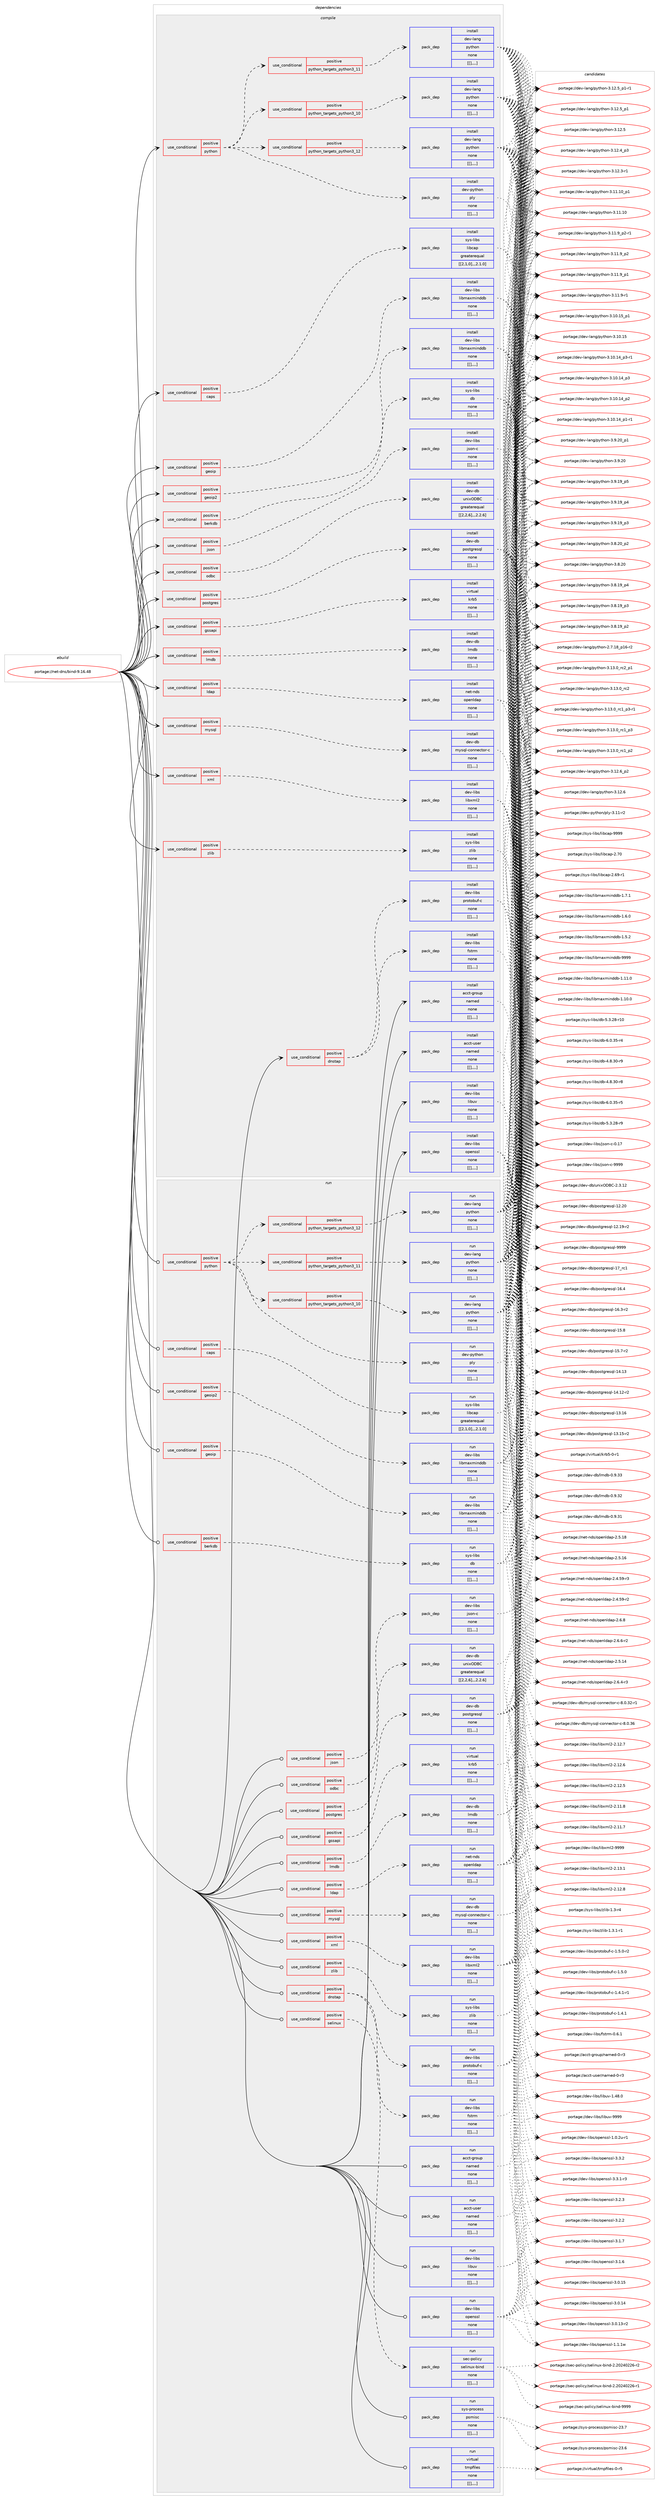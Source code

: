 digraph prolog {

# *************
# Graph options
# *************

newrank=true;
concentrate=true;
compound=true;
graph [rankdir=LR,fontname=Helvetica,fontsize=10,ranksep=1.5];#, ranksep=2.5, nodesep=0.2];
edge  [arrowhead=vee];
node  [fontname=Helvetica,fontsize=10];

# **********
# The ebuild
# **********

subgraph cluster_leftcol {
color=gray;
label=<<i>ebuild</i>>;
id [label="portage://net-dns/bind-9.16.48", color=red, width=4, href="../net-dns/bind-9.16.48.svg"];
}

# ****************
# The dependencies
# ****************

subgraph cluster_midcol {
color=gray;
label=<<i>dependencies</i>>;
subgraph cluster_compile {
fillcolor="#eeeeee";
style=filled;
label=<<i>compile</i>>;
subgraph cond93573 {
dependency356607 [label=<<TABLE BORDER="0" CELLBORDER="1" CELLSPACING="0" CELLPADDING="4"><TR><TD ROWSPAN="3" CELLPADDING="10">use_conditional</TD></TR><TR><TD>positive</TD></TR><TR><TD>berkdb</TD></TR></TABLE>>, shape=none, color=red];
subgraph pack260404 {
dependency356608 [label=<<TABLE BORDER="0" CELLBORDER="1" CELLSPACING="0" CELLPADDING="4" WIDTH="220"><TR><TD ROWSPAN="6" CELLPADDING="30">pack_dep</TD></TR><TR><TD WIDTH="110">install</TD></TR><TR><TD>sys-libs</TD></TR><TR><TD>db</TD></TR><TR><TD>none</TD></TR><TR><TD>[[],,,,]</TD></TR></TABLE>>, shape=none, color=blue];
}
dependency356607:e -> dependency356608:w [weight=20,style="dashed",arrowhead="vee"];
}
id:e -> dependency356607:w [weight=20,style="solid",arrowhead="vee"];
subgraph cond93574 {
dependency356609 [label=<<TABLE BORDER="0" CELLBORDER="1" CELLSPACING="0" CELLPADDING="4"><TR><TD ROWSPAN="3" CELLPADDING="10">use_conditional</TD></TR><TR><TD>positive</TD></TR><TR><TD>caps</TD></TR></TABLE>>, shape=none, color=red];
subgraph pack260405 {
dependency356610 [label=<<TABLE BORDER="0" CELLBORDER="1" CELLSPACING="0" CELLPADDING="4" WIDTH="220"><TR><TD ROWSPAN="6" CELLPADDING="30">pack_dep</TD></TR><TR><TD WIDTH="110">install</TD></TR><TR><TD>sys-libs</TD></TR><TR><TD>libcap</TD></TR><TR><TD>greaterequal</TD></TR><TR><TD>[[2,1,0],,,2.1.0]</TD></TR></TABLE>>, shape=none, color=blue];
}
dependency356609:e -> dependency356610:w [weight=20,style="dashed",arrowhead="vee"];
}
id:e -> dependency356609:w [weight=20,style="solid",arrowhead="vee"];
subgraph cond93575 {
dependency356611 [label=<<TABLE BORDER="0" CELLBORDER="1" CELLSPACING="0" CELLPADDING="4"><TR><TD ROWSPAN="3" CELLPADDING="10">use_conditional</TD></TR><TR><TD>positive</TD></TR><TR><TD>dnstap</TD></TR></TABLE>>, shape=none, color=red];
subgraph pack260406 {
dependency356612 [label=<<TABLE BORDER="0" CELLBORDER="1" CELLSPACING="0" CELLPADDING="4" WIDTH="220"><TR><TD ROWSPAN="6" CELLPADDING="30">pack_dep</TD></TR><TR><TD WIDTH="110">install</TD></TR><TR><TD>dev-libs</TD></TR><TR><TD>fstrm</TD></TR><TR><TD>none</TD></TR><TR><TD>[[],,,,]</TD></TR></TABLE>>, shape=none, color=blue];
}
dependency356611:e -> dependency356612:w [weight=20,style="dashed",arrowhead="vee"];
subgraph pack260407 {
dependency356613 [label=<<TABLE BORDER="0" CELLBORDER="1" CELLSPACING="0" CELLPADDING="4" WIDTH="220"><TR><TD ROWSPAN="6" CELLPADDING="30">pack_dep</TD></TR><TR><TD WIDTH="110">install</TD></TR><TR><TD>dev-libs</TD></TR><TR><TD>protobuf-c</TD></TR><TR><TD>none</TD></TR><TR><TD>[[],,,,]</TD></TR></TABLE>>, shape=none, color=blue];
}
dependency356611:e -> dependency356613:w [weight=20,style="dashed",arrowhead="vee"];
}
id:e -> dependency356611:w [weight=20,style="solid",arrowhead="vee"];
subgraph cond93576 {
dependency356614 [label=<<TABLE BORDER="0" CELLBORDER="1" CELLSPACING="0" CELLPADDING="4"><TR><TD ROWSPAN="3" CELLPADDING="10">use_conditional</TD></TR><TR><TD>positive</TD></TR><TR><TD>geoip</TD></TR></TABLE>>, shape=none, color=red];
subgraph pack260408 {
dependency356615 [label=<<TABLE BORDER="0" CELLBORDER="1" CELLSPACING="0" CELLPADDING="4" WIDTH="220"><TR><TD ROWSPAN="6" CELLPADDING="30">pack_dep</TD></TR><TR><TD WIDTH="110">install</TD></TR><TR><TD>dev-libs</TD></TR><TR><TD>libmaxminddb</TD></TR><TR><TD>none</TD></TR><TR><TD>[[],,,,]</TD></TR></TABLE>>, shape=none, color=blue];
}
dependency356614:e -> dependency356615:w [weight=20,style="dashed",arrowhead="vee"];
}
id:e -> dependency356614:w [weight=20,style="solid",arrowhead="vee"];
subgraph cond93577 {
dependency356616 [label=<<TABLE BORDER="0" CELLBORDER="1" CELLSPACING="0" CELLPADDING="4"><TR><TD ROWSPAN="3" CELLPADDING="10">use_conditional</TD></TR><TR><TD>positive</TD></TR><TR><TD>geoip2</TD></TR></TABLE>>, shape=none, color=red];
subgraph pack260409 {
dependency356617 [label=<<TABLE BORDER="0" CELLBORDER="1" CELLSPACING="0" CELLPADDING="4" WIDTH="220"><TR><TD ROWSPAN="6" CELLPADDING="30">pack_dep</TD></TR><TR><TD WIDTH="110">install</TD></TR><TR><TD>dev-libs</TD></TR><TR><TD>libmaxminddb</TD></TR><TR><TD>none</TD></TR><TR><TD>[[],,,,]</TD></TR></TABLE>>, shape=none, color=blue];
}
dependency356616:e -> dependency356617:w [weight=20,style="dashed",arrowhead="vee"];
}
id:e -> dependency356616:w [weight=20,style="solid",arrowhead="vee"];
subgraph cond93578 {
dependency356618 [label=<<TABLE BORDER="0" CELLBORDER="1" CELLSPACING="0" CELLPADDING="4"><TR><TD ROWSPAN="3" CELLPADDING="10">use_conditional</TD></TR><TR><TD>positive</TD></TR><TR><TD>gssapi</TD></TR></TABLE>>, shape=none, color=red];
subgraph pack260410 {
dependency356619 [label=<<TABLE BORDER="0" CELLBORDER="1" CELLSPACING="0" CELLPADDING="4" WIDTH="220"><TR><TD ROWSPAN="6" CELLPADDING="30">pack_dep</TD></TR><TR><TD WIDTH="110">install</TD></TR><TR><TD>virtual</TD></TR><TR><TD>krb5</TD></TR><TR><TD>none</TD></TR><TR><TD>[[],,,,]</TD></TR></TABLE>>, shape=none, color=blue];
}
dependency356618:e -> dependency356619:w [weight=20,style="dashed",arrowhead="vee"];
}
id:e -> dependency356618:w [weight=20,style="solid",arrowhead="vee"];
subgraph cond93579 {
dependency356620 [label=<<TABLE BORDER="0" CELLBORDER="1" CELLSPACING="0" CELLPADDING="4"><TR><TD ROWSPAN="3" CELLPADDING="10">use_conditional</TD></TR><TR><TD>positive</TD></TR><TR><TD>json</TD></TR></TABLE>>, shape=none, color=red];
subgraph pack260411 {
dependency356621 [label=<<TABLE BORDER="0" CELLBORDER="1" CELLSPACING="0" CELLPADDING="4" WIDTH="220"><TR><TD ROWSPAN="6" CELLPADDING="30">pack_dep</TD></TR><TR><TD WIDTH="110">install</TD></TR><TR><TD>dev-libs</TD></TR><TR><TD>json-c</TD></TR><TR><TD>none</TD></TR><TR><TD>[[],,,,]</TD></TR></TABLE>>, shape=none, color=blue];
}
dependency356620:e -> dependency356621:w [weight=20,style="dashed",arrowhead="vee"];
}
id:e -> dependency356620:w [weight=20,style="solid",arrowhead="vee"];
subgraph cond93580 {
dependency356622 [label=<<TABLE BORDER="0" CELLBORDER="1" CELLSPACING="0" CELLPADDING="4"><TR><TD ROWSPAN="3" CELLPADDING="10">use_conditional</TD></TR><TR><TD>positive</TD></TR><TR><TD>ldap</TD></TR></TABLE>>, shape=none, color=red];
subgraph pack260412 {
dependency356623 [label=<<TABLE BORDER="0" CELLBORDER="1" CELLSPACING="0" CELLPADDING="4" WIDTH="220"><TR><TD ROWSPAN="6" CELLPADDING="30">pack_dep</TD></TR><TR><TD WIDTH="110">install</TD></TR><TR><TD>net-nds</TD></TR><TR><TD>openldap</TD></TR><TR><TD>none</TD></TR><TR><TD>[[],,,,]</TD></TR></TABLE>>, shape=none, color=blue];
}
dependency356622:e -> dependency356623:w [weight=20,style="dashed",arrowhead="vee"];
}
id:e -> dependency356622:w [weight=20,style="solid",arrowhead="vee"];
subgraph cond93581 {
dependency356624 [label=<<TABLE BORDER="0" CELLBORDER="1" CELLSPACING="0" CELLPADDING="4"><TR><TD ROWSPAN="3" CELLPADDING="10">use_conditional</TD></TR><TR><TD>positive</TD></TR><TR><TD>lmdb</TD></TR></TABLE>>, shape=none, color=red];
subgraph pack260413 {
dependency356625 [label=<<TABLE BORDER="0" CELLBORDER="1" CELLSPACING="0" CELLPADDING="4" WIDTH="220"><TR><TD ROWSPAN="6" CELLPADDING="30">pack_dep</TD></TR><TR><TD WIDTH="110">install</TD></TR><TR><TD>dev-db</TD></TR><TR><TD>lmdb</TD></TR><TR><TD>none</TD></TR><TR><TD>[[],,,,]</TD></TR></TABLE>>, shape=none, color=blue];
}
dependency356624:e -> dependency356625:w [weight=20,style="dashed",arrowhead="vee"];
}
id:e -> dependency356624:w [weight=20,style="solid",arrowhead="vee"];
subgraph cond93582 {
dependency356626 [label=<<TABLE BORDER="0" CELLBORDER="1" CELLSPACING="0" CELLPADDING="4"><TR><TD ROWSPAN="3" CELLPADDING="10">use_conditional</TD></TR><TR><TD>positive</TD></TR><TR><TD>mysql</TD></TR></TABLE>>, shape=none, color=red];
subgraph pack260414 {
dependency356627 [label=<<TABLE BORDER="0" CELLBORDER="1" CELLSPACING="0" CELLPADDING="4" WIDTH="220"><TR><TD ROWSPAN="6" CELLPADDING="30">pack_dep</TD></TR><TR><TD WIDTH="110">install</TD></TR><TR><TD>dev-db</TD></TR><TR><TD>mysql-connector-c</TD></TR><TR><TD>none</TD></TR><TR><TD>[[],,,,]</TD></TR></TABLE>>, shape=none, color=blue];
}
dependency356626:e -> dependency356627:w [weight=20,style="dashed",arrowhead="vee"];
}
id:e -> dependency356626:w [weight=20,style="solid",arrowhead="vee"];
subgraph cond93583 {
dependency356628 [label=<<TABLE BORDER="0" CELLBORDER="1" CELLSPACING="0" CELLPADDING="4"><TR><TD ROWSPAN="3" CELLPADDING="10">use_conditional</TD></TR><TR><TD>positive</TD></TR><TR><TD>odbc</TD></TR></TABLE>>, shape=none, color=red];
subgraph pack260415 {
dependency356629 [label=<<TABLE BORDER="0" CELLBORDER="1" CELLSPACING="0" CELLPADDING="4" WIDTH="220"><TR><TD ROWSPAN="6" CELLPADDING="30">pack_dep</TD></TR><TR><TD WIDTH="110">install</TD></TR><TR><TD>dev-db</TD></TR><TR><TD>unixODBC</TD></TR><TR><TD>greaterequal</TD></TR><TR><TD>[[2,2,6],,,2.2.6]</TD></TR></TABLE>>, shape=none, color=blue];
}
dependency356628:e -> dependency356629:w [weight=20,style="dashed",arrowhead="vee"];
}
id:e -> dependency356628:w [weight=20,style="solid",arrowhead="vee"];
subgraph cond93584 {
dependency356630 [label=<<TABLE BORDER="0" CELLBORDER="1" CELLSPACING="0" CELLPADDING="4"><TR><TD ROWSPAN="3" CELLPADDING="10">use_conditional</TD></TR><TR><TD>positive</TD></TR><TR><TD>postgres</TD></TR></TABLE>>, shape=none, color=red];
subgraph pack260416 {
dependency356631 [label=<<TABLE BORDER="0" CELLBORDER="1" CELLSPACING="0" CELLPADDING="4" WIDTH="220"><TR><TD ROWSPAN="6" CELLPADDING="30">pack_dep</TD></TR><TR><TD WIDTH="110">install</TD></TR><TR><TD>dev-db</TD></TR><TR><TD>postgresql</TD></TR><TR><TD>none</TD></TR><TR><TD>[[],,,,]</TD></TR></TABLE>>, shape=none, color=blue];
}
dependency356630:e -> dependency356631:w [weight=20,style="dashed",arrowhead="vee"];
}
id:e -> dependency356630:w [weight=20,style="solid",arrowhead="vee"];
subgraph cond93585 {
dependency356632 [label=<<TABLE BORDER="0" CELLBORDER="1" CELLSPACING="0" CELLPADDING="4"><TR><TD ROWSPAN="3" CELLPADDING="10">use_conditional</TD></TR><TR><TD>positive</TD></TR><TR><TD>python</TD></TR></TABLE>>, shape=none, color=red];
subgraph cond93586 {
dependency356633 [label=<<TABLE BORDER="0" CELLBORDER="1" CELLSPACING="0" CELLPADDING="4"><TR><TD ROWSPAN="3" CELLPADDING="10">use_conditional</TD></TR><TR><TD>positive</TD></TR><TR><TD>python_targets_python3_10</TD></TR></TABLE>>, shape=none, color=red];
subgraph pack260417 {
dependency356634 [label=<<TABLE BORDER="0" CELLBORDER="1" CELLSPACING="0" CELLPADDING="4" WIDTH="220"><TR><TD ROWSPAN="6" CELLPADDING="30">pack_dep</TD></TR><TR><TD WIDTH="110">install</TD></TR><TR><TD>dev-lang</TD></TR><TR><TD>python</TD></TR><TR><TD>none</TD></TR><TR><TD>[[],,,,]</TD></TR></TABLE>>, shape=none, color=blue];
}
dependency356633:e -> dependency356634:w [weight=20,style="dashed",arrowhead="vee"];
}
dependency356632:e -> dependency356633:w [weight=20,style="dashed",arrowhead="vee"];
subgraph cond93587 {
dependency356635 [label=<<TABLE BORDER="0" CELLBORDER="1" CELLSPACING="0" CELLPADDING="4"><TR><TD ROWSPAN="3" CELLPADDING="10">use_conditional</TD></TR><TR><TD>positive</TD></TR><TR><TD>python_targets_python3_11</TD></TR></TABLE>>, shape=none, color=red];
subgraph pack260418 {
dependency356636 [label=<<TABLE BORDER="0" CELLBORDER="1" CELLSPACING="0" CELLPADDING="4" WIDTH="220"><TR><TD ROWSPAN="6" CELLPADDING="30">pack_dep</TD></TR><TR><TD WIDTH="110">install</TD></TR><TR><TD>dev-lang</TD></TR><TR><TD>python</TD></TR><TR><TD>none</TD></TR><TR><TD>[[],,,,]</TD></TR></TABLE>>, shape=none, color=blue];
}
dependency356635:e -> dependency356636:w [weight=20,style="dashed",arrowhead="vee"];
}
dependency356632:e -> dependency356635:w [weight=20,style="dashed",arrowhead="vee"];
subgraph cond93588 {
dependency356637 [label=<<TABLE BORDER="0" CELLBORDER="1" CELLSPACING="0" CELLPADDING="4"><TR><TD ROWSPAN="3" CELLPADDING="10">use_conditional</TD></TR><TR><TD>positive</TD></TR><TR><TD>python_targets_python3_12</TD></TR></TABLE>>, shape=none, color=red];
subgraph pack260419 {
dependency356638 [label=<<TABLE BORDER="0" CELLBORDER="1" CELLSPACING="0" CELLPADDING="4" WIDTH="220"><TR><TD ROWSPAN="6" CELLPADDING="30">pack_dep</TD></TR><TR><TD WIDTH="110">install</TD></TR><TR><TD>dev-lang</TD></TR><TR><TD>python</TD></TR><TR><TD>none</TD></TR><TR><TD>[[],,,,]</TD></TR></TABLE>>, shape=none, color=blue];
}
dependency356637:e -> dependency356638:w [weight=20,style="dashed",arrowhead="vee"];
}
dependency356632:e -> dependency356637:w [weight=20,style="dashed",arrowhead="vee"];
subgraph pack260420 {
dependency356639 [label=<<TABLE BORDER="0" CELLBORDER="1" CELLSPACING="0" CELLPADDING="4" WIDTH="220"><TR><TD ROWSPAN="6" CELLPADDING="30">pack_dep</TD></TR><TR><TD WIDTH="110">install</TD></TR><TR><TD>dev-python</TD></TR><TR><TD>ply</TD></TR><TR><TD>none</TD></TR><TR><TD>[[],,,,]</TD></TR></TABLE>>, shape=none, color=blue];
}
dependency356632:e -> dependency356639:w [weight=20,style="dashed",arrowhead="vee"];
}
id:e -> dependency356632:w [weight=20,style="solid",arrowhead="vee"];
subgraph cond93589 {
dependency356640 [label=<<TABLE BORDER="0" CELLBORDER="1" CELLSPACING="0" CELLPADDING="4"><TR><TD ROWSPAN="3" CELLPADDING="10">use_conditional</TD></TR><TR><TD>positive</TD></TR><TR><TD>xml</TD></TR></TABLE>>, shape=none, color=red];
subgraph pack260421 {
dependency356641 [label=<<TABLE BORDER="0" CELLBORDER="1" CELLSPACING="0" CELLPADDING="4" WIDTH="220"><TR><TD ROWSPAN="6" CELLPADDING="30">pack_dep</TD></TR><TR><TD WIDTH="110">install</TD></TR><TR><TD>dev-libs</TD></TR><TR><TD>libxml2</TD></TR><TR><TD>none</TD></TR><TR><TD>[[],,,,]</TD></TR></TABLE>>, shape=none, color=blue];
}
dependency356640:e -> dependency356641:w [weight=20,style="dashed",arrowhead="vee"];
}
id:e -> dependency356640:w [weight=20,style="solid",arrowhead="vee"];
subgraph cond93590 {
dependency356642 [label=<<TABLE BORDER="0" CELLBORDER="1" CELLSPACING="0" CELLPADDING="4"><TR><TD ROWSPAN="3" CELLPADDING="10">use_conditional</TD></TR><TR><TD>positive</TD></TR><TR><TD>zlib</TD></TR></TABLE>>, shape=none, color=red];
subgraph pack260422 {
dependency356643 [label=<<TABLE BORDER="0" CELLBORDER="1" CELLSPACING="0" CELLPADDING="4" WIDTH="220"><TR><TD ROWSPAN="6" CELLPADDING="30">pack_dep</TD></TR><TR><TD WIDTH="110">install</TD></TR><TR><TD>sys-libs</TD></TR><TR><TD>zlib</TD></TR><TR><TD>none</TD></TR><TR><TD>[[],,,,]</TD></TR></TABLE>>, shape=none, color=blue];
}
dependency356642:e -> dependency356643:w [weight=20,style="dashed",arrowhead="vee"];
}
id:e -> dependency356642:w [weight=20,style="solid",arrowhead="vee"];
subgraph pack260423 {
dependency356644 [label=<<TABLE BORDER="0" CELLBORDER="1" CELLSPACING="0" CELLPADDING="4" WIDTH="220"><TR><TD ROWSPAN="6" CELLPADDING="30">pack_dep</TD></TR><TR><TD WIDTH="110">install</TD></TR><TR><TD>acct-group</TD></TR><TR><TD>named</TD></TR><TR><TD>none</TD></TR><TR><TD>[[],,,,]</TD></TR></TABLE>>, shape=none, color=blue];
}
id:e -> dependency356644:w [weight=20,style="solid",arrowhead="vee"];
subgraph pack260424 {
dependency356645 [label=<<TABLE BORDER="0" CELLBORDER="1" CELLSPACING="0" CELLPADDING="4" WIDTH="220"><TR><TD ROWSPAN="6" CELLPADDING="30">pack_dep</TD></TR><TR><TD WIDTH="110">install</TD></TR><TR><TD>acct-user</TD></TR><TR><TD>named</TD></TR><TR><TD>none</TD></TR><TR><TD>[[],,,,]</TD></TR></TABLE>>, shape=none, color=blue];
}
id:e -> dependency356645:w [weight=20,style="solid",arrowhead="vee"];
subgraph pack260425 {
dependency356646 [label=<<TABLE BORDER="0" CELLBORDER="1" CELLSPACING="0" CELLPADDING="4" WIDTH="220"><TR><TD ROWSPAN="6" CELLPADDING="30">pack_dep</TD></TR><TR><TD WIDTH="110">install</TD></TR><TR><TD>dev-libs</TD></TR><TR><TD>libuv</TD></TR><TR><TD>none</TD></TR><TR><TD>[[],,,,]</TD></TR></TABLE>>, shape=none, color=blue];
}
id:e -> dependency356646:w [weight=20,style="solid",arrowhead="vee"];
subgraph pack260426 {
dependency356647 [label=<<TABLE BORDER="0" CELLBORDER="1" CELLSPACING="0" CELLPADDING="4" WIDTH="220"><TR><TD ROWSPAN="6" CELLPADDING="30">pack_dep</TD></TR><TR><TD WIDTH="110">install</TD></TR><TR><TD>dev-libs</TD></TR><TR><TD>openssl</TD></TR><TR><TD>none</TD></TR><TR><TD>[[],,,,]</TD></TR></TABLE>>, shape=none, color=blue];
}
id:e -> dependency356647:w [weight=20,style="solid",arrowhead="vee"];
}
subgraph cluster_compileandrun {
fillcolor="#eeeeee";
style=filled;
label=<<i>compile and run</i>>;
}
subgraph cluster_run {
fillcolor="#eeeeee";
style=filled;
label=<<i>run</i>>;
subgraph cond93591 {
dependency356648 [label=<<TABLE BORDER="0" CELLBORDER="1" CELLSPACING="0" CELLPADDING="4"><TR><TD ROWSPAN="3" CELLPADDING="10">use_conditional</TD></TR><TR><TD>positive</TD></TR><TR><TD>berkdb</TD></TR></TABLE>>, shape=none, color=red];
subgraph pack260427 {
dependency356649 [label=<<TABLE BORDER="0" CELLBORDER="1" CELLSPACING="0" CELLPADDING="4" WIDTH="220"><TR><TD ROWSPAN="6" CELLPADDING="30">pack_dep</TD></TR><TR><TD WIDTH="110">run</TD></TR><TR><TD>sys-libs</TD></TR><TR><TD>db</TD></TR><TR><TD>none</TD></TR><TR><TD>[[],,,,]</TD></TR></TABLE>>, shape=none, color=blue];
}
dependency356648:e -> dependency356649:w [weight=20,style="dashed",arrowhead="vee"];
}
id:e -> dependency356648:w [weight=20,style="solid",arrowhead="odot"];
subgraph cond93592 {
dependency356650 [label=<<TABLE BORDER="0" CELLBORDER="1" CELLSPACING="0" CELLPADDING="4"><TR><TD ROWSPAN="3" CELLPADDING="10">use_conditional</TD></TR><TR><TD>positive</TD></TR><TR><TD>caps</TD></TR></TABLE>>, shape=none, color=red];
subgraph pack260428 {
dependency356651 [label=<<TABLE BORDER="0" CELLBORDER="1" CELLSPACING="0" CELLPADDING="4" WIDTH="220"><TR><TD ROWSPAN="6" CELLPADDING="30">pack_dep</TD></TR><TR><TD WIDTH="110">run</TD></TR><TR><TD>sys-libs</TD></TR><TR><TD>libcap</TD></TR><TR><TD>greaterequal</TD></TR><TR><TD>[[2,1,0],,,2.1.0]</TD></TR></TABLE>>, shape=none, color=blue];
}
dependency356650:e -> dependency356651:w [weight=20,style="dashed",arrowhead="vee"];
}
id:e -> dependency356650:w [weight=20,style="solid",arrowhead="odot"];
subgraph cond93593 {
dependency356652 [label=<<TABLE BORDER="0" CELLBORDER="1" CELLSPACING="0" CELLPADDING="4"><TR><TD ROWSPAN="3" CELLPADDING="10">use_conditional</TD></TR><TR><TD>positive</TD></TR><TR><TD>dnstap</TD></TR></TABLE>>, shape=none, color=red];
subgraph pack260429 {
dependency356653 [label=<<TABLE BORDER="0" CELLBORDER="1" CELLSPACING="0" CELLPADDING="4" WIDTH="220"><TR><TD ROWSPAN="6" CELLPADDING="30">pack_dep</TD></TR><TR><TD WIDTH="110">run</TD></TR><TR><TD>dev-libs</TD></TR><TR><TD>fstrm</TD></TR><TR><TD>none</TD></TR><TR><TD>[[],,,,]</TD></TR></TABLE>>, shape=none, color=blue];
}
dependency356652:e -> dependency356653:w [weight=20,style="dashed",arrowhead="vee"];
subgraph pack260430 {
dependency356654 [label=<<TABLE BORDER="0" CELLBORDER="1" CELLSPACING="0" CELLPADDING="4" WIDTH="220"><TR><TD ROWSPAN="6" CELLPADDING="30">pack_dep</TD></TR><TR><TD WIDTH="110">run</TD></TR><TR><TD>dev-libs</TD></TR><TR><TD>protobuf-c</TD></TR><TR><TD>none</TD></TR><TR><TD>[[],,,,]</TD></TR></TABLE>>, shape=none, color=blue];
}
dependency356652:e -> dependency356654:w [weight=20,style="dashed",arrowhead="vee"];
}
id:e -> dependency356652:w [weight=20,style="solid",arrowhead="odot"];
subgraph cond93594 {
dependency356655 [label=<<TABLE BORDER="0" CELLBORDER="1" CELLSPACING="0" CELLPADDING="4"><TR><TD ROWSPAN="3" CELLPADDING="10">use_conditional</TD></TR><TR><TD>positive</TD></TR><TR><TD>geoip</TD></TR></TABLE>>, shape=none, color=red];
subgraph pack260431 {
dependency356656 [label=<<TABLE BORDER="0" CELLBORDER="1" CELLSPACING="0" CELLPADDING="4" WIDTH="220"><TR><TD ROWSPAN="6" CELLPADDING="30">pack_dep</TD></TR><TR><TD WIDTH="110">run</TD></TR><TR><TD>dev-libs</TD></TR><TR><TD>libmaxminddb</TD></TR><TR><TD>none</TD></TR><TR><TD>[[],,,,]</TD></TR></TABLE>>, shape=none, color=blue];
}
dependency356655:e -> dependency356656:w [weight=20,style="dashed",arrowhead="vee"];
}
id:e -> dependency356655:w [weight=20,style="solid",arrowhead="odot"];
subgraph cond93595 {
dependency356657 [label=<<TABLE BORDER="0" CELLBORDER="1" CELLSPACING="0" CELLPADDING="4"><TR><TD ROWSPAN="3" CELLPADDING="10">use_conditional</TD></TR><TR><TD>positive</TD></TR><TR><TD>geoip2</TD></TR></TABLE>>, shape=none, color=red];
subgraph pack260432 {
dependency356658 [label=<<TABLE BORDER="0" CELLBORDER="1" CELLSPACING="0" CELLPADDING="4" WIDTH="220"><TR><TD ROWSPAN="6" CELLPADDING="30">pack_dep</TD></TR><TR><TD WIDTH="110">run</TD></TR><TR><TD>dev-libs</TD></TR><TR><TD>libmaxminddb</TD></TR><TR><TD>none</TD></TR><TR><TD>[[],,,,]</TD></TR></TABLE>>, shape=none, color=blue];
}
dependency356657:e -> dependency356658:w [weight=20,style="dashed",arrowhead="vee"];
}
id:e -> dependency356657:w [weight=20,style="solid",arrowhead="odot"];
subgraph cond93596 {
dependency356659 [label=<<TABLE BORDER="0" CELLBORDER="1" CELLSPACING="0" CELLPADDING="4"><TR><TD ROWSPAN="3" CELLPADDING="10">use_conditional</TD></TR><TR><TD>positive</TD></TR><TR><TD>gssapi</TD></TR></TABLE>>, shape=none, color=red];
subgraph pack260433 {
dependency356660 [label=<<TABLE BORDER="0" CELLBORDER="1" CELLSPACING="0" CELLPADDING="4" WIDTH="220"><TR><TD ROWSPAN="6" CELLPADDING="30">pack_dep</TD></TR><TR><TD WIDTH="110">run</TD></TR><TR><TD>virtual</TD></TR><TR><TD>krb5</TD></TR><TR><TD>none</TD></TR><TR><TD>[[],,,,]</TD></TR></TABLE>>, shape=none, color=blue];
}
dependency356659:e -> dependency356660:w [weight=20,style="dashed",arrowhead="vee"];
}
id:e -> dependency356659:w [weight=20,style="solid",arrowhead="odot"];
subgraph cond93597 {
dependency356661 [label=<<TABLE BORDER="0" CELLBORDER="1" CELLSPACING="0" CELLPADDING="4"><TR><TD ROWSPAN="3" CELLPADDING="10">use_conditional</TD></TR><TR><TD>positive</TD></TR><TR><TD>json</TD></TR></TABLE>>, shape=none, color=red];
subgraph pack260434 {
dependency356662 [label=<<TABLE BORDER="0" CELLBORDER="1" CELLSPACING="0" CELLPADDING="4" WIDTH="220"><TR><TD ROWSPAN="6" CELLPADDING="30">pack_dep</TD></TR><TR><TD WIDTH="110">run</TD></TR><TR><TD>dev-libs</TD></TR><TR><TD>json-c</TD></TR><TR><TD>none</TD></TR><TR><TD>[[],,,,]</TD></TR></TABLE>>, shape=none, color=blue];
}
dependency356661:e -> dependency356662:w [weight=20,style="dashed",arrowhead="vee"];
}
id:e -> dependency356661:w [weight=20,style="solid",arrowhead="odot"];
subgraph cond93598 {
dependency356663 [label=<<TABLE BORDER="0" CELLBORDER="1" CELLSPACING="0" CELLPADDING="4"><TR><TD ROWSPAN="3" CELLPADDING="10">use_conditional</TD></TR><TR><TD>positive</TD></TR><TR><TD>ldap</TD></TR></TABLE>>, shape=none, color=red];
subgraph pack260435 {
dependency356664 [label=<<TABLE BORDER="0" CELLBORDER="1" CELLSPACING="0" CELLPADDING="4" WIDTH="220"><TR><TD ROWSPAN="6" CELLPADDING="30">pack_dep</TD></TR><TR><TD WIDTH="110">run</TD></TR><TR><TD>net-nds</TD></TR><TR><TD>openldap</TD></TR><TR><TD>none</TD></TR><TR><TD>[[],,,,]</TD></TR></TABLE>>, shape=none, color=blue];
}
dependency356663:e -> dependency356664:w [weight=20,style="dashed",arrowhead="vee"];
}
id:e -> dependency356663:w [weight=20,style="solid",arrowhead="odot"];
subgraph cond93599 {
dependency356665 [label=<<TABLE BORDER="0" CELLBORDER="1" CELLSPACING="0" CELLPADDING="4"><TR><TD ROWSPAN="3" CELLPADDING="10">use_conditional</TD></TR><TR><TD>positive</TD></TR><TR><TD>lmdb</TD></TR></TABLE>>, shape=none, color=red];
subgraph pack260436 {
dependency356666 [label=<<TABLE BORDER="0" CELLBORDER="1" CELLSPACING="0" CELLPADDING="4" WIDTH="220"><TR><TD ROWSPAN="6" CELLPADDING="30">pack_dep</TD></TR><TR><TD WIDTH="110">run</TD></TR><TR><TD>dev-db</TD></TR><TR><TD>lmdb</TD></TR><TR><TD>none</TD></TR><TR><TD>[[],,,,]</TD></TR></TABLE>>, shape=none, color=blue];
}
dependency356665:e -> dependency356666:w [weight=20,style="dashed",arrowhead="vee"];
}
id:e -> dependency356665:w [weight=20,style="solid",arrowhead="odot"];
subgraph cond93600 {
dependency356667 [label=<<TABLE BORDER="0" CELLBORDER="1" CELLSPACING="0" CELLPADDING="4"><TR><TD ROWSPAN="3" CELLPADDING="10">use_conditional</TD></TR><TR><TD>positive</TD></TR><TR><TD>mysql</TD></TR></TABLE>>, shape=none, color=red];
subgraph pack260437 {
dependency356668 [label=<<TABLE BORDER="0" CELLBORDER="1" CELLSPACING="0" CELLPADDING="4" WIDTH="220"><TR><TD ROWSPAN="6" CELLPADDING="30">pack_dep</TD></TR><TR><TD WIDTH="110">run</TD></TR><TR><TD>dev-db</TD></TR><TR><TD>mysql-connector-c</TD></TR><TR><TD>none</TD></TR><TR><TD>[[],,,,]</TD></TR></TABLE>>, shape=none, color=blue];
}
dependency356667:e -> dependency356668:w [weight=20,style="dashed",arrowhead="vee"];
}
id:e -> dependency356667:w [weight=20,style="solid",arrowhead="odot"];
subgraph cond93601 {
dependency356669 [label=<<TABLE BORDER="0" CELLBORDER="1" CELLSPACING="0" CELLPADDING="4"><TR><TD ROWSPAN="3" CELLPADDING="10">use_conditional</TD></TR><TR><TD>positive</TD></TR><TR><TD>odbc</TD></TR></TABLE>>, shape=none, color=red];
subgraph pack260438 {
dependency356670 [label=<<TABLE BORDER="0" CELLBORDER="1" CELLSPACING="0" CELLPADDING="4" WIDTH="220"><TR><TD ROWSPAN="6" CELLPADDING="30">pack_dep</TD></TR><TR><TD WIDTH="110">run</TD></TR><TR><TD>dev-db</TD></TR><TR><TD>unixODBC</TD></TR><TR><TD>greaterequal</TD></TR><TR><TD>[[2,2,6],,,2.2.6]</TD></TR></TABLE>>, shape=none, color=blue];
}
dependency356669:e -> dependency356670:w [weight=20,style="dashed",arrowhead="vee"];
}
id:e -> dependency356669:w [weight=20,style="solid",arrowhead="odot"];
subgraph cond93602 {
dependency356671 [label=<<TABLE BORDER="0" CELLBORDER="1" CELLSPACING="0" CELLPADDING="4"><TR><TD ROWSPAN="3" CELLPADDING="10">use_conditional</TD></TR><TR><TD>positive</TD></TR><TR><TD>postgres</TD></TR></TABLE>>, shape=none, color=red];
subgraph pack260439 {
dependency356672 [label=<<TABLE BORDER="0" CELLBORDER="1" CELLSPACING="0" CELLPADDING="4" WIDTH="220"><TR><TD ROWSPAN="6" CELLPADDING="30">pack_dep</TD></TR><TR><TD WIDTH="110">run</TD></TR><TR><TD>dev-db</TD></TR><TR><TD>postgresql</TD></TR><TR><TD>none</TD></TR><TR><TD>[[],,,,]</TD></TR></TABLE>>, shape=none, color=blue];
}
dependency356671:e -> dependency356672:w [weight=20,style="dashed",arrowhead="vee"];
}
id:e -> dependency356671:w [weight=20,style="solid",arrowhead="odot"];
subgraph cond93603 {
dependency356673 [label=<<TABLE BORDER="0" CELLBORDER="1" CELLSPACING="0" CELLPADDING="4"><TR><TD ROWSPAN="3" CELLPADDING="10">use_conditional</TD></TR><TR><TD>positive</TD></TR><TR><TD>python</TD></TR></TABLE>>, shape=none, color=red];
subgraph cond93604 {
dependency356674 [label=<<TABLE BORDER="0" CELLBORDER="1" CELLSPACING="0" CELLPADDING="4"><TR><TD ROWSPAN="3" CELLPADDING="10">use_conditional</TD></TR><TR><TD>positive</TD></TR><TR><TD>python_targets_python3_10</TD></TR></TABLE>>, shape=none, color=red];
subgraph pack260440 {
dependency356675 [label=<<TABLE BORDER="0" CELLBORDER="1" CELLSPACING="0" CELLPADDING="4" WIDTH="220"><TR><TD ROWSPAN="6" CELLPADDING="30">pack_dep</TD></TR><TR><TD WIDTH="110">run</TD></TR><TR><TD>dev-lang</TD></TR><TR><TD>python</TD></TR><TR><TD>none</TD></TR><TR><TD>[[],,,,]</TD></TR></TABLE>>, shape=none, color=blue];
}
dependency356674:e -> dependency356675:w [weight=20,style="dashed",arrowhead="vee"];
}
dependency356673:e -> dependency356674:w [weight=20,style="dashed",arrowhead="vee"];
subgraph cond93605 {
dependency356676 [label=<<TABLE BORDER="0" CELLBORDER="1" CELLSPACING="0" CELLPADDING="4"><TR><TD ROWSPAN="3" CELLPADDING="10">use_conditional</TD></TR><TR><TD>positive</TD></TR><TR><TD>python_targets_python3_11</TD></TR></TABLE>>, shape=none, color=red];
subgraph pack260441 {
dependency356677 [label=<<TABLE BORDER="0" CELLBORDER="1" CELLSPACING="0" CELLPADDING="4" WIDTH="220"><TR><TD ROWSPAN="6" CELLPADDING="30">pack_dep</TD></TR><TR><TD WIDTH="110">run</TD></TR><TR><TD>dev-lang</TD></TR><TR><TD>python</TD></TR><TR><TD>none</TD></TR><TR><TD>[[],,,,]</TD></TR></TABLE>>, shape=none, color=blue];
}
dependency356676:e -> dependency356677:w [weight=20,style="dashed",arrowhead="vee"];
}
dependency356673:e -> dependency356676:w [weight=20,style="dashed",arrowhead="vee"];
subgraph cond93606 {
dependency356678 [label=<<TABLE BORDER="0" CELLBORDER="1" CELLSPACING="0" CELLPADDING="4"><TR><TD ROWSPAN="3" CELLPADDING="10">use_conditional</TD></TR><TR><TD>positive</TD></TR><TR><TD>python_targets_python3_12</TD></TR></TABLE>>, shape=none, color=red];
subgraph pack260442 {
dependency356679 [label=<<TABLE BORDER="0" CELLBORDER="1" CELLSPACING="0" CELLPADDING="4" WIDTH="220"><TR><TD ROWSPAN="6" CELLPADDING="30">pack_dep</TD></TR><TR><TD WIDTH="110">run</TD></TR><TR><TD>dev-lang</TD></TR><TR><TD>python</TD></TR><TR><TD>none</TD></TR><TR><TD>[[],,,,]</TD></TR></TABLE>>, shape=none, color=blue];
}
dependency356678:e -> dependency356679:w [weight=20,style="dashed",arrowhead="vee"];
}
dependency356673:e -> dependency356678:w [weight=20,style="dashed",arrowhead="vee"];
subgraph pack260443 {
dependency356680 [label=<<TABLE BORDER="0" CELLBORDER="1" CELLSPACING="0" CELLPADDING="4" WIDTH="220"><TR><TD ROWSPAN="6" CELLPADDING="30">pack_dep</TD></TR><TR><TD WIDTH="110">run</TD></TR><TR><TD>dev-python</TD></TR><TR><TD>ply</TD></TR><TR><TD>none</TD></TR><TR><TD>[[],,,,]</TD></TR></TABLE>>, shape=none, color=blue];
}
dependency356673:e -> dependency356680:w [weight=20,style="dashed",arrowhead="vee"];
}
id:e -> dependency356673:w [weight=20,style="solid",arrowhead="odot"];
subgraph cond93607 {
dependency356681 [label=<<TABLE BORDER="0" CELLBORDER="1" CELLSPACING="0" CELLPADDING="4"><TR><TD ROWSPAN="3" CELLPADDING="10">use_conditional</TD></TR><TR><TD>positive</TD></TR><TR><TD>selinux</TD></TR></TABLE>>, shape=none, color=red];
subgraph pack260444 {
dependency356682 [label=<<TABLE BORDER="0" CELLBORDER="1" CELLSPACING="0" CELLPADDING="4" WIDTH="220"><TR><TD ROWSPAN="6" CELLPADDING="30">pack_dep</TD></TR><TR><TD WIDTH="110">run</TD></TR><TR><TD>sec-policy</TD></TR><TR><TD>selinux-bind</TD></TR><TR><TD>none</TD></TR><TR><TD>[[],,,,]</TD></TR></TABLE>>, shape=none, color=blue];
}
dependency356681:e -> dependency356682:w [weight=20,style="dashed",arrowhead="vee"];
}
id:e -> dependency356681:w [weight=20,style="solid",arrowhead="odot"];
subgraph cond93608 {
dependency356683 [label=<<TABLE BORDER="0" CELLBORDER="1" CELLSPACING="0" CELLPADDING="4"><TR><TD ROWSPAN="3" CELLPADDING="10">use_conditional</TD></TR><TR><TD>positive</TD></TR><TR><TD>xml</TD></TR></TABLE>>, shape=none, color=red];
subgraph pack260445 {
dependency356684 [label=<<TABLE BORDER="0" CELLBORDER="1" CELLSPACING="0" CELLPADDING="4" WIDTH="220"><TR><TD ROWSPAN="6" CELLPADDING="30">pack_dep</TD></TR><TR><TD WIDTH="110">run</TD></TR><TR><TD>dev-libs</TD></TR><TR><TD>libxml2</TD></TR><TR><TD>none</TD></TR><TR><TD>[[],,,,]</TD></TR></TABLE>>, shape=none, color=blue];
}
dependency356683:e -> dependency356684:w [weight=20,style="dashed",arrowhead="vee"];
}
id:e -> dependency356683:w [weight=20,style="solid",arrowhead="odot"];
subgraph cond93609 {
dependency356685 [label=<<TABLE BORDER="0" CELLBORDER="1" CELLSPACING="0" CELLPADDING="4"><TR><TD ROWSPAN="3" CELLPADDING="10">use_conditional</TD></TR><TR><TD>positive</TD></TR><TR><TD>zlib</TD></TR></TABLE>>, shape=none, color=red];
subgraph pack260446 {
dependency356686 [label=<<TABLE BORDER="0" CELLBORDER="1" CELLSPACING="0" CELLPADDING="4" WIDTH="220"><TR><TD ROWSPAN="6" CELLPADDING="30">pack_dep</TD></TR><TR><TD WIDTH="110">run</TD></TR><TR><TD>sys-libs</TD></TR><TR><TD>zlib</TD></TR><TR><TD>none</TD></TR><TR><TD>[[],,,,]</TD></TR></TABLE>>, shape=none, color=blue];
}
dependency356685:e -> dependency356686:w [weight=20,style="dashed",arrowhead="vee"];
}
id:e -> dependency356685:w [weight=20,style="solid",arrowhead="odot"];
subgraph pack260447 {
dependency356687 [label=<<TABLE BORDER="0" CELLBORDER="1" CELLSPACING="0" CELLPADDING="4" WIDTH="220"><TR><TD ROWSPAN="6" CELLPADDING="30">pack_dep</TD></TR><TR><TD WIDTH="110">run</TD></TR><TR><TD>acct-group</TD></TR><TR><TD>named</TD></TR><TR><TD>none</TD></TR><TR><TD>[[],,,,]</TD></TR></TABLE>>, shape=none, color=blue];
}
id:e -> dependency356687:w [weight=20,style="solid",arrowhead="odot"];
subgraph pack260448 {
dependency356688 [label=<<TABLE BORDER="0" CELLBORDER="1" CELLSPACING="0" CELLPADDING="4" WIDTH="220"><TR><TD ROWSPAN="6" CELLPADDING="30">pack_dep</TD></TR><TR><TD WIDTH="110">run</TD></TR><TR><TD>acct-user</TD></TR><TR><TD>named</TD></TR><TR><TD>none</TD></TR><TR><TD>[[],,,,]</TD></TR></TABLE>>, shape=none, color=blue];
}
id:e -> dependency356688:w [weight=20,style="solid",arrowhead="odot"];
subgraph pack260449 {
dependency356689 [label=<<TABLE BORDER="0" CELLBORDER="1" CELLSPACING="0" CELLPADDING="4" WIDTH="220"><TR><TD ROWSPAN="6" CELLPADDING="30">pack_dep</TD></TR><TR><TD WIDTH="110">run</TD></TR><TR><TD>dev-libs</TD></TR><TR><TD>libuv</TD></TR><TR><TD>none</TD></TR><TR><TD>[[],,,,]</TD></TR></TABLE>>, shape=none, color=blue];
}
id:e -> dependency356689:w [weight=20,style="solid",arrowhead="odot"];
subgraph pack260450 {
dependency356690 [label=<<TABLE BORDER="0" CELLBORDER="1" CELLSPACING="0" CELLPADDING="4" WIDTH="220"><TR><TD ROWSPAN="6" CELLPADDING="30">pack_dep</TD></TR><TR><TD WIDTH="110">run</TD></TR><TR><TD>dev-libs</TD></TR><TR><TD>openssl</TD></TR><TR><TD>none</TD></TR><TR><TD>[[],,,,]</TD></TR></TABLE>>, shape=none, color=blue];
}
id:e -> dependency356690:w [weight=20,style="solid",arrowhead="odot"];
subgraph pack260451 {
dependency356691 [label=<<TABLE BORDER="0" CELLBORDER="1" CELLSPACING="0" CELLPADDING="4" WIDTH="220"><TR><TD ROWSPAN="6" CELLPADDING="30">pack_dep</TD></TR><TR><TD WIDTH="110">run</TD></TR><TR><TD>sys-process</TD></TR><TR><TD>psmisc</TD></TR><TR><TD>none</TD></TR><TR><TD>[[],,,,]</TD></TR></TABLE>>, shape=none, color=blue];
}
id:e -> dependency356691:w [weight=20,style="solid",arrowhead="odot"];
subgraph pack260452 {
dependency356692 [label=<<TABLE BORDER="0" CELLBORDER="1" CELLSPACING="0" CELLPADDING="4" WIDTH="220"><TR><TD ROWSPAN="6" CELLPADDING="30">pack_dep</TD></TR><TR><TD WIDTH="110">run</TD></TR><TR><TD>virtual</TD></TR><TR><TD>tmpfiles</TD></TR><TR><TD>none</TD></TR><TR><TD>[[],,,,]</TD></TR></TABLE>>, shape=none, color=blue];
}
id:e -> dependency356692:w [weight=20,style="solid",arrowhead="odot"];
}
}

# **************
# The candidates
# **************

subgraph cluster_choices {
rank=same;
color=gray;
label=<<i>candidates</i>>;

subgraph choice260404 {
color=black;
nodesep=1;
choice11512111545108105981154710098455446484651534511453 [label="portage://sys-libs/db-6.0.35-r5", color=red, width=4,href="../sys-libs/db-6.0.35-r5.svg"];
choice11512111545108105981154710098455446484651534511452 [label="portage://sys-libs/db-6.0.35-r4", color=red, width=4,href="../sys-libs/db-6.0.35-r4.svg"];
choice11512111545108105981154710098455346514650564511457 [label="portage://sys-libs/db-5.3.28-r9", color=red, width=4,href="../sys-libs/db-5.3.28-r9.svg"];
choice1151211154510810598115471009845534651465056451144948 [label="portage://sys-libs/db-5.3.28-r10", color=red, width=4,href="../sys-libs/db-5.3.28-r10.svg"];
choice11512111545108105981154710098455246564651484511457 [label="portage://sys-libs/db-4.8.30-r9", color=red, width=4,href="../sys-libs/db-4.8.30-r9.svg"];
choice11512111545108105981154710098455246564651484511456 [label="portage://sys-libs/db-4.8.30-r8", color=red, width=4,href="../sys-libs/db-4.8.30-r8.svg"];
dependency356608:e -> choice11512111545108105981154710098455446484651534511453:w [style=dotted,weight="100"];
dependency356608:e -> choice11512111545108105981154710098455446484651534511452:w [style=dotted,weight="100"];
dependency356608:e -> choice11512111545108105981154710098455346514650564511457:w [style=dotted,weight="100"];
dependency356608:e -> choice1151211154510810598115471009845534651465056451144948:w [style=dotted,weight="100"];
dependency356608:e -> choice11512111545108105981154710098455246564651484511457:w [style=dotted,weight="100"];
dependency356608:e -> choice11512111545108105981154710098455246564651484511456:w [style=dotted,weight="100"];
}
subgraph choice260405 {
color=black;
nodesep=1;
choice1151211154510810598115471081059899971124557575757 [label="portage://sys-libs/libcap-9999", color=red, width=4,href="../sys-libs/libcap-9999.svg"];
choice1151211154510810598115471081059899971124550465548 [label="portage://sys-libs/libcap-2.70", color=red, width=4,href="../sys-libs/libcap-2.70.svg"];
choice11512111545108105981154710810598999711245504654574511449 [label="portage://sys-libs/libcap-2.69-r1", color=red, width=4,href="../sys-libs/libcap-2.69-r1.svg"];
dependency356610:e -> choice1151211154510810598115471081059899971124557575757:w [style=dotted,weight="100"];
dependency356610:e -> choice1151211154510810598115471081059899971124550465548:w [style=dotted,weight="100"];
dependency356610:e -> choice11512111545108105981154710810598999711245504654574511449:w [style=dotted,weight="100"];
}
subgraph choice260406 {
color=black;
nodesep=1;
choice100101118451081059811547102115116114109454846544649 [label="portage://dev-libs/fstrm-0.6.1", color=red, width=4,href="../dev-libs/fstrm-0.6.1.svg"];
dependency356612:e -> choice100101118451081059811547102115116114109454846544649:w [style=dotted,weight="100"];
}
subgraph choice260407 {
color=black;
nodesep=1;
choice1001011184510810598115471121141111161119811710245994549465346484511450 [label="portage://dev-libs/protobuf-c-1.5.0-r2", color=red, width=4,href="../dev-libs/protobuf-c-1.5.0-r2.svg"];
choice100101118451081059811547112114111116111981171024599454946534648 [label="portage://dev-libs/protobuf-c-1.5.0", color=red, width=4,href="../dev-libs/protobuf-c-1.5.0.svg"];
choice1001011184510810598115471121141111161119811710245994549465246494511449 [label="portage://dev-libs/protobuf-c-1.4.1-r1", color=red, width=4,href="../dev-libs/protobuf-c-1.4.1-r1.svg"];
choice100101118451081059811547112114111116111981171024599454946524649 [label="portage://dev-libs/protobuf-c-1.4.1", color=red, width=4,href="../dev-libs/protobuf-c-1.4.1.svg"];
dependency356613:e -> choice1001011184510810598115471121141111161119811710245994549465346484511450:w [style=dotted,weight="100"];
dependency356613:e -> choice100101118451081059811547112114111116111981171024599454946534648:w [style=dotted,weight="100"];
dependency356613:e -> choice1001011184510810598115471121141111161119811710245994549465246494511449:w [style=dotted,weight="100"];
dependency356613:e -> choice100101118451081059811547112114111116111981171024599454946524649:w [style=dotted,weight="100"];
}
subgraph choice260408 {
color=black;
nodesep=1;
choice1001011184510810598115471081059810997120109105110100100984557575757 [label="portage://dev-libs/libmaxminddb-9999", color=red, width=4,href="../dev-libs/libmaxminddb-9999.svg"];
choice10010111845108105981154710810598109971201091051101001009845494649494648 [label="portage://dev-libs/libmaxminddb-1.11.0", color=red, width=4,href="../dev-libs/libmaxminddb-1.11.0.svg"];
choice10010111845108105981154710810598109971201091051101001009845494649484648 [label="portage://dev-libs/libmaxminddb-1.10.0", color=red, width=4,href="../dev-libs/libmaxminddb-1.10.0.svg"];
choice100101118451081059811547108105981099712010910511010010098454946554649 [label="portage://dev-libs/libmaxminddb-1.7.1", color=red, width=4,href="../dev-libs/libmaxminddb-1.7.1.svg"];
choice100101118451081059811547108105981099712010910511010010098454946544648 [label="portage://dev-libs/libmaxminddb-1.6.0", color=red, width=4,href="../dev-libs/libmaxminddb-1.6.0.svg"];
choice100101118451081059811547108105981099712010910511010010098454946534650 [label="portage://dev-libs/libmaxminddb-1.5.2", color=red, width=4,href="../dev-libs/libmaxminddb-1.5.2.svg"];
dependency356615:e -> choice1001011184510810598115471081059810997120109105110100100984557575757:w [style=dotted,weight="100"];
dependency356615:e -> choice10010111845108105981154710810598109971201091051101001009845494649494648:w [style=dotted,weight="100"];
dependency356615:e -> choice10010111845108105981154710810598109971201091051101001009845494649484648:w [style=dotted,weight="100"];
dependency356615:e -> choice100101118451081059811547108105981099712010910511010010098454946554649:w [style=dotted,weight="100"];
dependency356615:e -> choice100101118451081059811547108105981099712010910511010010098454946544648:w [style=dotted,weight="100"];
dependency356615:e -> choice100101118451081059811547108105981099712010910511010010098454946534650:w [style=dotted,weight="100"];
}
subgraph choice260409 {
color=black;
nodesep=1;
choice1001011184510810598115471081059810997120109105110100100984557575757 [label="portage://dev-libs/libmaxminddb-9999", color=red, width=4,href="../dev-libs/libmaxminddb-9999.svg"];
choice10010111845108105981154710810598109971201091051101001009845494649494648 [label="portage://dev-libs/libmaxminddb-1.11.0", color=red, width=4,href="../dev-libs/libmaxminddb-1.11.0.svg"];
choice10010111845108105981154710810598109971201091051101001009845494649484648 [label="portage://dev-libs/libmaxminddb-1.10.0", color=red, width=4,href="../dev-libs/libmaxminddb-1.10.0.svg"];
choice100101118451081059811547108105981099712010910511010010098454946554649 [label="portage://dev-libs/libmaxminddb-1.7.1", color=red, width=4,href="../dev-libs/libmaxminddb-1.7.1.svg"];
choice100101118451081059811547108105981099712010910511010010098454946544648 [label="portage://dev-libs/libmaxminddb-1.6.0", color=red, width=4,href="../dev-libs/libmaxminddb-1.6.0.svg"];
choice100101118451081059811547108105981099712010910511010010098454946534650 [label="portage://dev-libs/libmaxminddb-1.5.2", color=red, width=4,href="../dev-libs/libmaxminddb-1.5.2.svg"];
dependency356617:e -> choice1001011184510810598115471081059810997120109105110100100984557575757:w [style=dotted,weight="100"];
dependency356617:e -> choice10010111845108105981154710810598109971201091051101001009845494649494648:w [style=dotted,weight="100"];
dependency356617:e -> choice10010111845108105981154710810598109971201091051101001009845494649484648:w [style=dotted,weight="100"];
dependency356617:e -> choice100101118451081059811547108105981099712010910511010010098454946554649:w [style=dotted,weight="100"];
dependency356617:e -> choice100101118451081059811547108105981099712010910511010010098454946544648:w [style=dotted,weight="100"];
dependency356617:e -> choice100101118451081059811547108105981099712010910511010010098454946534650:w [style=dotted,weight="100"];
}
subgraph choice260410 {
color=black;
nodesep=1;
choice1181051141161179710847107114985345484511449 [label="portage://virtual/krb5-0-r1", color=red, width=4,href="../virtual/krb5-0-r1.svg"];
dependency356619:e -> choice1181051141161179710847107114985345484511449:w [style=dotted,weight="100"];
}
subgraph choice260411 {
color=black;
nodesep=1;
choice10010111845108105981154710611511111045994557575757 [label="portage://dev-libs/json-c-9999", color=red, width=4,href="../dev-libs/json-c-9999.svg"];
choice10010111845108105981154710611511111045994548464955 [label="portage://dev-libs/json-c-0.17", color=red, width=4,href="../dev-libs/json-c-0.17.svg"];
dependency356621:e -> choice10010111845108105981154710611511111045994557575757:w [style=dotted,weight="100"];
dependency356621:e -> choice10010111845108105981154710611511111045994548464955:w [style=dotted,weight="100"];
}
subgraph choice260412 {
color=black;
nodesep=1;
choice110101116451101001154711111210111010810097112455046544656 [label="portage://net-nds/openldap-2.6.8", color=red, width=4,href="../net-nds/openldap-2.6.8.svg"];
choice1101011164511010011547111112101110108100971124550465446544511450 [label="portage://net-nds/openldap-2.6.6-r2", color=red, width=4,href="../net-nds/openldap-2.6.6-r2.svg"];
choice1101011164511010011547111112101110108100971124550465446524511451 [label="portage://net-nds/openldap-2.6.4-r3", color=red, width=4,href="../net-nds/openldap-2.6.4-r3.svg"];
choice11010111645110100115471111121011101081009711245504653464956 [label="portage://net-nds/openldap-2.5.18", color=red, width=4,href="../net-nds/openldap-2.5.18.svg"];
choice11010111645110100115471111121011101081009711245504653464954 [label="portage://net-nds/openldap-2.5.16", color=red, width=4,href="../net-nds/openldap-2.5.16.svg"];
choice11010111645110100115471111121011101081009711245504653464952 [label="portage://net-nds/openldap-2.5.14", color=red, width=4,href="../net-nds/openldap-2.5.14.svg"];
choice110101116451101001154711111210111010810097112455046524653574511451 [label="portage://net-nds/openldap-2.4.59-r3", color=red, width=4,href="../net-nds/openldap-2.4.59-r3.svg"];
choice110101116451101001154711111210111010810097112455046524653574511450 [label="portage://net-nds/openldap-2.4.59-r2", color=red, width=4,href="../net-nds/openldap-2.4.59-r2.svg"];
dependency356623:e -> choice110101116451101001154711111210111010810097112455046544656:w [style=dotted,weight="100"];
dependency356623:e -> choice1101011164511010011547111112101110108100971124550465446544511450:w [style=dotted,weight="100"];
dependency356623:e -> choice1101011164511010011547111112101110108100971124550465446524511451:w [style=dotted,weight="100"];
dependency356623:e -> choice11010111645110100115471111121011101081009711245504653464956:w [style=dotted,weight="100"];
dependency356623:e -> choice11010111645110100115471111121011101081009711245504653464954:w [style=dotted,weight="100"];
dependency356623:e -> choice11010111645110100115471111121011101081009711245504653464952:w [style=dotted,weight="100"];
dependency356623:e -> choice110101116451101001154711111210111010810097112455046524653574511451:w [style=dotted,weight="100"];
dependency356623:e -> choice110101116451101001154711111210111010810097112455046524653574511450:w [style=dotted,weight="100"];
}
subgraph choice260413 {
color=black;
nodesep=1;
choice1001011184510098471081091009845484657465151 [label="portage://dev-db/lmdb-0.9.33", color=red, width=4,href="../dev-db/lmdb-0.9.33.svg"];
choice1001011184510098471081091009845484657465150 [label="portage://dev-db/lmdb-0.9.32", color=red, width=4,href="../dev-db/lmdb-0.9.32.svg"];
choice1001011184510098471081091009845484657465149 [label="portage://dev-db/lmdb-0.9.31", color=red, width=4,href="../dev-db/lmdb-0.9.31.svg"];
dependency356625:e -> choice1001011184510098471081091009845484657465151:w [style=dotted,weight="100"];
dependency356625:e -> choice1001011184510098471081091009845484657465150:w [style=dotted,weight="100"];
dependency356625:e -> choice1001011184510098471081091009845484657465149:w [style=dotted,weight="100"];
}
subgraph choice260414 {
color=black;
nodesep=1;
choice100101118451009847109121115113108459911111011010199116111114459945564648465154 [label="portage://dev-db/mysql-connector-c-8.0.36", color=red, width=4,href="../dev-db/mysql-connector-c-8.0.36.svg"];
choice1001011184510098471091211151131084599111110110101991161111144599455646484651504511449 [label="portage://dev-db/mysql-connector-c-8.0.32-r1", color=red, width=4,href="../dev-db/mysql-connector-c-8.0.32-r1.svg"];
dependency356627:e -> choice100101118451009847109121115113108459911111011010199116111114459945564648465154:w [style=dotted,weight="100"];
dependency356627:e -> choice1001011184510098471091211151131084599111110110101991161111144599455646484651504511449:w [style=dotted,weight="100"];
}
subgraph choice260415 {
color=black;
nodesep=1;
choice1001011184510098471171101051207968666745504651464950 [label="portage://dev-db/unixODBC-2.3.12", color=red, width=4,href="../dev-db/unixODBC-2.3.12.svg"];
dependency356629:e -> choice1001011184510098471171101051207968666745504651464950:w [style=dotted,weight="100"];
}
subgraph choice260416 {
color=black;
nodesep=1;
choice1001011184510098471121111151161031141011151131084557575757 [label="portage://dev-db/postgresql-9999", color=red, width=4,href="../dev-db/postgresql-9999.svg"];
choice100101118451009847112111115116103114101115113108454955951149949 [label="portage://dev-db/postgresql-17_rc1", color=red, width=4,href="../dev-db/postgresql-17_rc1.svg"];
choice1001011184510098471121111151161031141011151131084549544652 [label="portage://dev-db/postgresql-16.4", color=red, width=4,href="../dev-db/postgresql-16.4.svg"];
choice10010111845100984711211111511610311410111511310845495446514511450 [label="portage://dev-db/postgresql-16.3-r2", color=red, width=4,href="../dev-db/postgresql-16.3-r2.svg"];
choice1001011184510098471121111151161031141011151131084549534656 [label="portage://dev-db/postgresql-15.8", color=red, width=4,href="../dev-db/postgresql-15.8.svg"];
choice10010111845100984711211111511610311410111511310845495346554511450 [label="portage://dev-db/postgresql-15.7-r2", color=red, width=4,href="../dev-db/postgresql-15.7-r2.svg"];
choice100101118451009847112111115116103114101115113108454952464951 [label="portage://dev-db/postgresql-14.13", color=red, width=4,href="../dev-db/postgresql-14.13.svg"];
choice1001011184510098471121111151161031141011151131084549524649504511450 [label="portage://dev-db/postgresql-14.12-r2", color=red, width=4,href="../dev-db/postgresql-14.12-r2.svg"];
choice100101118451009847112111115116103114101115113108454951464954 [label="portage://dev-db/postgresql-13.16", color=red, width=4,href="../dev-db/postgresql-13.16.svg"];
choice1001011184510098471121111151161031141011151131084549514649534511450 [label="portage://dev-db/postgresql-13.15-r2", color=red, width=4,href="../dev-db/postgresql-13.15-r2.svg"];
choice100101118451009847112111115116103114101115113108454950465048 [label="portage://dev-db/postgresql-12.20", color=red, width=4,href="../dev-db/postgresql-12.20.svg"];
choice1001011184510098471121111151161031141011151131084549504649574511450 [label="portage://dev-db/postgresql-12.19-r2", color=red, width=4,href="../dev-db/postgresql-12.19-r2.svg"];
dependency356631:e -> choice1001011184510098471121111151161031141011151131084557575757:w [style=dotted,weight="100"];
dependency356631:e -> choice100101118451009847112111115116103114101115113108454955951149949:w [style=dotted,weight="100"];
dependency356631:e -> choice1001011184510098471121111151161031141011151131084549544652:w [style=dotted,weight="100"];
dependency356631:e -> choice10010111845100984711211111511610311410111511310845495446514511450:w [style=dotted,weight="100"];
dependency356631:e -> choice1001011184510098471121111151161031141011151131084549534656:w [style=dotted,weight="100"];
dependency356631:e -> choice10010111845100984711211111511610311410111511310845495346554511450:w [style=dotted,weight="100"];
dependency356631:e -> choice100101118451009847112111115116103114101115113108454952464951:w [style=dotted,weight="100"];
dependency356631:e -> choice1001011184510098471121111151161031141011151131084549524649504511450:w [style=dotted,weight="100"];
dependency356631:e -> choice100101118451009847112111115116103114101115113108454951464954:w [style=dotted,weight="100"];
dependency356631:e -> choice1001011184510098471121111151161031141011151131084549514649534511450:w [style=dotted,weight="100"];
dependency356631:e -> choice100101118451009847112111115116103114101115113108454950465048:w [style=dotted,weight="100"];
dependency356631:e -> choice1001011184510098471121111151161031141011151131084549504649574511450:w [style=dotted,weight="100"];
}
subgraph choice260417 {
color=black;
nodesep=1;
choice100101118451089711010347112121116104111110455146495146489511499509511249 [label="portage://dev-lang/python-3.13.0_rc2_p1", color=red, width=4,href="../dev-lang/python-3.13.0_rc2_p1.svg"];
choice10010111845108971101034711212111610411111045514649514648951149950 [label="portage://dev-lang/python-3.13.0_rc2", color=red, width=4,href="../dev-lang/python-3.13.0_rc2.svg"];
choice1001011184510897110103471121211161041111104551464951464895114994995112514511449 [label="portage://dev-lang/python-3.13.0_rc1_p3-r1", color=red, width=4,href="../dev-lang/python-3.13.0_rc1_p3-r1.svg"];
choice100101118451089711010347112121116104111110455146495146489511499499511251 [label="portage://dev-lang/python-3.13.0_rc1_p3", color=red, width=4,href="../dev-lang/python-3.13.0_rc1_p3.svg"];
choice100101118451089711010347112121116104111110455146495146489511499499511250 [label="portage://dev-lang/python-3.13.0_rc1_p2", color=red, width=4,href="../dev-lang/python-3.13.0_rc1_p2.svg"];
choice100101118451089711010347112121116104111110455146495046549511250 [label="portage://dev-lang/python-3.12.6_p2", color=red, width=4,href="../dev-lang/python-3.12.6_p2.svg"];
choice10010111845108971101034711212111610411111045514649504654 [label="portage://dev-lang/python-3.12.6", color=red, width=4,href="../dev-lang/python-3.12.6.svg"];
choice1001011184510897110103471121211161041111104551464950465395112494511449 [label="portage://dev-lang/python-3.12.5_p1-r1", color=red, width=4,href="../dev-lang/python-3.12.5_p1-r1.svg"];
choice100101118451089711010347112121116104111110455146495046539511249 [label="portage://dev-lang/python-3.12.5_p1", color=red, width=4,href="../dev-lang/python-3.12.5_p1.svg"];
choice10010111845108971101034711212111610411111045514649504653 [label="portage://dev-lang/python-3.12.5", color=red, width=4,href="../dev-lang/python-3.12.5.svg"];
choice100101118451089711010347112121116104111110455146495046529511251 [label="portage://dev-lang/python-3.12.4_p3", color=red, width=4,href="../dev-lang/python-3.12.4_p3.svg"];
choice100101118451089711010347112121116104111110455146495046514511449 [label="portage://dev-lang/python-3.12.3-r1", color=red, width=4,href="../dev-lang/python-3.12.3-r1.svg"];
choice10010111845108971101034711212111610411111045514649494649489511249 [label="portage://dev-lang/python-3.11.10_p1", color=red, width=4,href="../dev-lang/python-3.11.10_p1.svg"];
choice1001011184510897110103471121211161041111104551464949464948 [label="portage://dev-lang/python-3.11.10", color=red, width=4,href="../dev-lang/python-3.11.10.svg"];
choice1001011184510897110103471121211161041111104551464949465795112504511449 [label="portage://dev-lang/python-3.11.9_p2-r1", color=red, width=4,href="../dev-lang/python-3.11.9_p2-r1.svg"];
choice100101118451089711010347112121116104111110455146494946579511250 [label="portage://dev-lang/python-3.11.9_p2", color=red, width=4,href="../dev-lang/python-3.11.9_p2.svg"];
choice100101118451089711010347112121116104111110455146494946579511249 [label="portage://dev-lang/python-3.11.9_p1", color=red, width=4,href="../dev-lang/python-3.11.9_p1.svg"];
choice100101118451089711010347112121116104111110455146494946574511449 [label="portage://dev-lang/python-3.11.9-r1", color=red, width=4,href="../dev-lang/python-3.11.9-r1.svg"];
choice10010111845108971101034711212111610411111045514649484649539511249 [label="portage://dev-lang/python-3.10.15_p1", color=red, width=4,href="../dev-lang/python-3.10.15_p1.svg"];
choice1001011184510897110103471121211161041111104551464948464953 [label="portage://dev-lang/python-3.10.15", color=red, width=4,href="../dev-lang/python-3.10.15.svg"];
choice100101118451089711010347112121116104111110455146494846495295112514511449 [label="portage://dev-lang/python-3.10.14_p3-r1", color=red, width=4,href="../dev-lang/python-3.10.14_p3-r1.svg"];
choice10010111845108971101034711212111610411111045514649484649529511251 [label="portage://dev-lang/python-3.10.14_p3", color=red, width=4,href="../dev-lang/python-3.10.14_p3.svg"];
choice10010111845108971101034711212111610411111045514649484649529511250 [label="portage://dev-lang/python-3.10.14_p2", color=red, width=4,href="../dev-lang/python-3.10.14_p2.svg"];
choice100101118451089711010347112121116104111110455146494846495295112494511449 [label="portage://dev-lang/python-3.10.14_p1-r1", color=red, width=4,href="../dev-lang/python-3.10.14_p1-r1.svg"];
choice100101118451089711010347112121116104111110455146574650489511249 [label="portage://dev-lang/python-3.9.20_p1", color=red, width=4,href="../dev-lang/python-3.9.20_p1.svg"];
choice10010111845108971101034711212111610411111045514657465048 [label="portage://dev-lang/python-3.9.20", color=red, width=4,href="../dev-lang/python-3.9.20.svg"];
choice100101118451089711010347112121116104111110455146574649579511253 [label="portage://dev-lang/python-3.9.19_p5", color=red, width=4,href="../dev-lang/python-3.9.19_p5.svg"];
choice100101118451089711010347112121116104111110455146574649579511252 [label="portage://dev-lang/python-3.9.19_p4", color=red, width=4,href="../dev-lang/python-3.9.19_p4.svg"];
choice100101118451089711010347112121116104111110455146574649579511251 [label="portage://dev-lang/python-3.9.19_p3", color=red, width=4,href="../dev-lang/python-3.9.19_p3.svg"];
choice100101118451089711010347112121116104111110455146564650489511250 [label="portage://dev-lang/python-3.8.20_p2", color=red, width=4,href="../dev-lang/python-3.8.20_p2.svg"];
choice10010111845108971101034711212111610411111045514656465048 [label="portage://dev-lang/python-3.8.20", color=red, width=4,href="../dev-lang/python-3.8.20.svg"];
choice100101118451089711010347112121116104111110455146564649579511252 [label="portage://dev-lang/python-3.8.19_p4", color=red, width=4,href="../dev-lang/python-3.8.19_p4.svg"];
choice100101118451089711010347112121116104111110455146564649579511251 [label="portage://dev-lang/python-3.8.19_p3", color=red, width=4,href="../dev-lang/python-3.8.19_p3.svg"];
choice100101118451089711010347112121116104111110455146564649579511250 [label="portage://dev-lang/python-3.8.19_p2", color=red, width=4,href="../dev-lang/python-3.8.19_p2.svg"];
choice100101118451089711010347112121116104111110455046554649569511249544511450 [label="portage://dev-lang/python-2.7.18_p16-r2", color=red, width=4,href="../dev-lang/python-2.7.18_p16-r2.svg"];
dependency356634:e -> choice100101118451089711010347112121116104111110455146495146489511499509511249:w [style=dotted,weight="100"];
dependency356634:e -> choice10010111845108971101034711212111610411111045514649514648951149950:w [style=dotted,weight="100"];
dependency356634:e -> choice1001011184510897110103471121211161041111104551464951464895114994995112514511449:w [style=dotted,weight="100"];
dependency356634:e -> choice100101118451089711010347112121116104111110455146495146489511499499511251:w [style=dotted,weight="100"];
dependency356634:e -> choice100101118451089711010347112121116104111110455146495146489511499499511250:w [style=dotted,weight="100"];
dependency356634:e -> choice100101118451089711010347112121116104111110455146495046549511250:w [style=dotted,weight="100"];
dependency356634:e -> choice10010111845108971101034711212111610411111045514649504654:w [style=dotted,weight="100"];
dependency356634:e -> choice1001011184510897110103471121211161041111104551464950465395112494511449:w [style=dotted,weight="100"];
dependency356634:e -> choice100101118451089711010347112121116104111110455146495046539511249:w [style=dotted,weight="100"];
dependency356634:e -> choice10010111845108971101034711212111610411111045514649504653:w [style=dotted,weight="100"];
dependency356634:e -> choice100101118451089711010347112121116104111110455146495046529511251:w [style=dotted,weight="100"];
dependency356634:e -> choice100101118451089711010347112121116104111110455146495046514511449:w [style=dotted,weight="100"];
dependency356634:e -> choice10010111845108971101034711212111610411111045514649494649489511249:w [style=dotted,weight="100"];
dependency356634:e -> choice1001011184510897110103471121211161041111104551464949464948:w [style=dotted,weight="100"];
dependency356634:e -> choice1001011184510897110103471121211161041111104551464949465795112504511449:w [style=dotted,weight="100"];
dependency356634:e -> choice100101118451089711010347112121116104111110455146494946579511250:w [style=dotted,weight="100"];
dependency356634:e -> choice100101118451089711010347112121116104111110455146494946579511249:w [style=dotted,weight="100"];
dependency356634:e -> choice100101118451089711010347112121116104111110455146494946574511449:w [style=dotted,weight="100"];
dependency356634:e -> choice10010111845108971101034711212111610411111045514649484649539511249:w [style=dotted,weight="100"];
dependency356634:e -> choice1001011184510897110103471121211161041111104551464948464953:w [style=dotted,weight="100"];
dependency356634:e -> choice100101118451089711010347112121116104111110455146494846495295112514511449:w [style=dotted,weight="100"];
dependency356634:e -> choice10010111845108971101034711212111610411111045514649484649529511251:w [style=dotted,weight="100"];
dependency356634:e -> choice10010111845108971101034711212111610411111045514649484649529511250:w [style=dotted,weight="100"];
dependency356634:e -> choice100101118451089711010347112121116104111110455146494846495295112494511449:w [style=dotted,weight="100"];
dependency356634:e -> choice100101118451089711010347112121116104111110455146574650489511249:w [style=dotted,weight="100"];
dependency356634:e -> choice10010111845108971101034711212111610411111045514657465048:w [style=dotted,weight="100"];
dependency356634:e -> choice100101118451089711010347112121116104111110455146574649579511253:w [style=dotted,weight="100"];
dependency356634:e -> choice100101118451089711010347112121116104111110455146574649579511252:w [style=dotted,weight="100"];
dependency356634:e -> choice100101118451089711010347112121116104111110455146574649579511251:w [style=dotted,weight="100"];
dependency356634:e -> choice100101118451089711010347112121116104111110455146564650489511250:w [style=dotted,weight="100"];
dependency356634:e -> choice10010111845108971101034711212111610411111045514656465048:w [style=dotted,weight="100"];
dependency356634:e -> choice100101118451089711010347112121116104111110455146564649579511252:w [style=dotted,weight="100"];
dependency356634:e -> choice100101118451089711010347112121116104111110455146564649579511251:w [style=dotted,weight="100"];
dependency356634:e -> choice100101118451089711010347112121116104111110455146564649579511250:w [style=dotted,weight="100"];
dependency356634:e -> choice100101118451089711010347112121116104111110455046554649569511249544511450:w [style=dotted,weight="100"];
}
subgraph choice260418 {
color=black;
nodesep=1;
choice100101118451089711010347112121116104111110455146495146489511499509511249 [label="portage://dev-lang/python-3.13.0_rc2_p1", color=red, width=4,href="../dev-lang/python-3.13.0_rc2_p1.svg"];
choice10010111845108971101034711212111610411111045514649514648951149950 [label="portage://dev-lang/python-3.13.0_rc2", color=red, width=4,href="../dev-lang/python-3.13.0_rc2.svg"];
choice1001011184510897110103471121211161041111104551464951464895114994995112514511449 [label="portage://dev-lang/python-3.13.0_rc1_p3-r1", color=red, width=4,href="../dev-lang/python-3.13.0_rc1_p3-r1.svg"];
choice100101118451089711010347112121116104111110455146495146489511499499511251 [label="portage://dev-lang/python-3.13.0_rc1_p3", color=red, width=4,href="../dev-lang/python-3.13.0_rc1_p3.svg"];
choice100101118451089711010347112121116104111110455146495146489511499499511250 [label="portage://dev-lang/python-3.13.0_rc1_p2", color=red, width=4,href="../dev-lang/python-3.13.0_rc1_p2.svg"];
choice100101118451089711010347112121116104111110455146495046549511250 [label="portage://dev-lang/python-3.12.6_p2", color=red, width=4,href="../dev-lang/python-3.12.6_p2.svg"];
choice10010111845108971101034711212111610411111045514649504654 [label="portage://dev-lang/python-3.12.6", color=red, width=4,href="../dev-lang/python-3.12.6.svg"];
choice1001011184510897110103471121211161041111104551464950465395112494511449 [label="portage://dev-lang/python-3.12.5_p1-r1", color=red, width=4,href="../dev-lang/python-3.12.5_p1-r1.svg"];
choice100101118451089711010347112121116104111110455146495046539511249 [label="portage://dev-lang/python-3.12.5_p1", color=red, width=4,href="../dev-lang/python-3.12.5_p1.svg"];
choice10010111845108971101034711212111610411111045514649504653 [label="portage://dev-lang/python-3.12.5", color=red, width=4,href="../dev-lang/python-3.12.5.svg"];
choice100101118451089711010347112121116104111110455146495046529511251 [label="portage://dev-lang/python-3.12.4_p3", color=red, width=4,href="../dev-lang/python-3.12.4_p3.svg"];
choice100101118451089711010347112121116104111110455146495046514511449 [label="portage://dev-lang/python-3.12.3-r1", color=red, width=4,href="../dev-lang/python-3.12.3-r1.svg"];
choice10010111845108971101034711212111610411111045514649494649489511249 [label="portage://dev-lang/python-3.11.10_p1", color=red, width=4,href="../dev-lang/python-3.11.10_p1.svg"];
choice1001011184510897110103471121211161041111104551464949464948 [label="portage://dev-lang/python-3.11.10", color=red, width=4,href="../dev-lang/python-3.11.10.svg"];
choice1001011184510897110103471121211161041111104551464949465795112504511449 [label="portage://dev-lang/python-3.11.9_p2-r1", color=red, width=4,href="../dev-lang/python-3.11.9_p2-r1.svg"];
choice100101118451089711010347112121116104111110455146494946579511250 [label="portage://dev-lang/python-3.11.9_p2", color=red, width=4,href="../dev-lang/python-3.11.9_p2.svg"];
choice100101118451089711010347112121116104111110455146494946579511249 [label="portage://dev-lang/python-3.11.9_p1", color=red, width=4,href="../dev-lang/python-3.11.9_p1.svg"];
choice100101118451089711010347112121116104111110455146494946574511449 [label="portage://dev-lang/python-3.11.9-r1", color=red, width=4,href="../dev-lang/python-3.11.9-r1.svg"];
choice10010111845108971101034711212111610411111045514649484649539511249 [label="portage://dev-lang/python-3.10.15_p1", color=red, width=4,href="../dev-lang/python-3.10.15_p1.svg"];
choice1001011184510897110103471121211161041111104551464948464953 [label="portage://dev-lang/python-3.10.15", color=red, width=4,href="../dev-lang/python-3.10.15.svg"];
choice100101118451089711010347112121116104111110455146494846495295112514511449 [label="portage://dev-lang/python-3.10.14_p3-r1", color=red, width=4,href="../dev-lang/python-3.10.14_p3-r1.svg"];
choice10010111845108971101034711212111610411111045514649484649529511251 [label="portage://dev-lang/python-3.10.14_p3", color=red, width=4,href="../dev-lang/python-3.10.14_p3.svg"];
choice10010111845108971101034711212111610411111045514649484649529511250 [label="portage://dev-lang/python-3.10.14_p2", color=red, width=4,href="../dev-lang/python-3.10.14_p2.svg"];
choice100101118451089711010347112121116104111110455146494846495295112494511449 [label="portage://dev-lang/python-3.10.14_p1-r1", color=red, width=4,href="../dev-lang/python-3.10.14_p1-r1.svg"];
choice100101118451089711010347112121116104111110455146574650489511249 [label="portage://dev-lang/python-3.9.20_p1", color=red, width=4,href="../dev-lang/python-3.9.20_p1.svg"];
choice10010111845108971101034711212111610411111045514657465048 [label="portage://dev-lang/python-3.9.20", color=red, width=4,href="../dev-lang/python-3.9.20.svg"];
choice100101118451089711010347112121116104111110455146574649579511253 [label="portage://dev-lang/python-3.9.19_p5", color=red, width=4,href="../dev-lang/python-3.9.19_p5.svg"];
choice100101118451089711010347112121116104111110455146574649579511252 [label="portage://dev-lang/python-3.9.19_p4", color=red, width=4,href="../dev-lang/python-3.9.19_p4.svg"];
choice100101118451089711010347112121116104111110455146574649579511251 [label="portage://dev-lang/python-3.9.19_p3", color=red, width=4,href="../dev-lang/python-3.9.19_p3.svg"];
choice100101118451089711010347112121116104111110455146564650489511250 [label="portage://dev-lang/python-3.8.20_p2", color=red, width=4,href="../dev-lang/python-3.8.20_p2.svg"];
choice10010111845108971101034711212111610411111045514656465048 [label="portage://dev-lang/python-3.8.20", color=red, width=4,href="../dev-lang/python-3.8.20.svg"];
choice100101118451089711010347112121116104111110455146564649579511252 [label="portage://dev-lang/python-3.8.19_p4", color=red, width=4,href="../dev-lang/python-3.8.19_p4.svg"];
choice100101118451089711010347112121116104111110455146564649579511251 [label="portage://dev-lang/python-3.8.19_p3", color=red, width=4,href="../dev-lang/python-3.8.19_p3.svg"];
choice100101118451089711010347112121116104111110455146564649579511250 [label="portage://dev-lang/python-3.8.19_p2", color=red, width=4,href="../dev-lang/python-3.8.19_p2.svg"];
choice100101118451089711010347112121116104111110455046554649569511249544511450 [label="portage://dev-lang/python-2.7.18_p16-r2", color=red, width=4,href="../dev-lang/python-2.7.18_p16-r2.svg"];
dependency356636:e -> choice100101118451089711010347112121116104111110455146495146489511499509511249:w [style=dotted,weight="100"];
dependency356636:e -> choice10010111845108971101034711212111610411111045514649514648951149950:w [style=dotted,weight="100"];
dependency356636:e -> choice1001011184510897110103471121211161041111104551464951464895114994995112514511449:w [style=dotted,weight="100"];
dependency356636:e -> choice100101118451089711010347112121116104111110455146495146489511499499511251:w [style=dotted,weight="100"];
dependency356636:e -> choice100101118451089711010347112121116104111110455146495146489511499499511250:w [style=dotted,weight="100"];
dependency356636:e -> choice100101118451089711010347112121116104111110455146495046549511250:w [style=dotted,weight="100"];
dependency356636:e -> choice10010111845108971101034711212111610411111045514649504654:w [style=dotted,weight="100"];
dependency356636:e -> choice1001011184510897110103471121211161041111104551464950465395112494511449:w [style=dotted,weight="100"];
dependency356636:e -> choice100101118451089711010347112121116104111110455146495046539511249:w [style=dotted,weight="100"];
dependency356636:e -> choice10010111845108971101034711212111610411111045514649504653:w [style=dotted,weight="100"];
dependency356636:e -> choice100101118451089711010347112121116104111110455146495046529511251:w [style=dotted,weight="100"];
dependency356636:e -> choice100101118451089711010347112121116104111110455146495046514511449:w [style=dotted,weight="100"];
dependency356636:e -> choice10010111845108971101034711212111610411111045514649494649489511249:w [style=dotted,weight="100"];
dependency356636:e -> choice1001011184510897110103471121211161041111104551464949464948:w [style=dotted,weight="100"];
dependency356636:e -> choice1001011184510897110103471121211161041111104551464949465795112504511449:w [style=dotted,weight="100"];
dependency356636:e -> choice100101118451089711010347112121116104111110455146494946579511250:w [style=dotted,weight="100"];
dependency356636:e -> choice100101118451089711010347112121116104111110455146494946579511249:w [style=dotted,weight="100"];
dependency356636:e -> choice100101118451089711010347112121116104111110455146494946574511449:w [style=dotted,weight="100"];
dependency356636:e -> choice10010111845108971101034711212111610411111045514649484649539511249:w [style=dotted,weight="100"];
dependency356636:e -> choice1001011184510897110103471121211161041111104551464948464953:w [style=dotted,weight="100"];
dependency356636:e -> choice100101118451089711010347112121116104111110455146494846495295112514511449:w [style=dotted,weight="100"];
dependency356636:e -> choice10010111845108971101034711212111610411111045514649484649529511251:w [style=dotted,weight="100"];
dependency356636:e -> choice10010111845108971101034711212111610411111045514649484649529511250:w [style=dotted,weight="100"];
dependency356636:e -> choice100101118451089711010347112121116104111110455146494846495295112494511449:w [style=dotted,weight="100"];
dependency356636:e -> choice100101118451089711010347112121116104111110455146574650489511249:w [style=dotted,weight="100"];
dependency356636:e -> choice10010111845108971101034711212111610411111045514657465048:w [style=dotted,weight="100"];
dependency356636:e -> choice100101118451089711010347112121116104111110455146574649579511253:w [style=dotted,weight="100"];
dependency356636:e -> choice100101118451089711010347112121116104111110455146574649579511252:w [style=dotted,weight="100"];
dependency356636:e -> choice100101118451089711010347112121116104111110455146574649579511251:w [style=dotted,weight="100"];
dependency356636:e -> choice100101118451089711010347112121116104111110455146564650489511250:w [style=dotted,weight="100"];
dependency356636:e -> choice10010111845108971101034711212111610411111045514656465048:w [style=dotted,weight="100"];
dependency356636:e -> choice100101118451089711010347112121116104111110455146564649579511252:w [style=dotted,weight="100"];
dependency356636:e -> choice100101118451089711010347112121116104111110455146564649579511251:w [style=dotted,weight="100"];
dependency356636:e -> choice100101118451089711010347112121116104111110455146564649579511250:w [style=dotted,weight="100"];
dependency356636:e -> choice100101118451089711010347112121116104111110455046554649569511249544511450:w [style=dotted,weight="100"];
}
subgraph choice260419 {
color=black;
nodesep=1;
choice100101118451089711010347112121116104111110455146495146489511499509511249 [label="portage://dev-lang/python-3.13.0_rc2_p1", color=red, width=4,href="../dev-lang/python-3.13.0_rc2_p1.svg"];
choice10010111845108971101034711212111610411111045514649514648951149950 [label="portage://dev-lang/python-3.13.0_rc2", color=red, width=4,href="../dev-lang/python-3.13.0_rc2.svg"];
choice1001011184510897110103471121211161041111104551464951464895114994995112514511449 [label="portage://dev-lang/python-3.13.0_rc1_p3-r1", color=red, width=4,href="../dev-lang/python-3.13.0_rc1_p3-r1.svg"];
choice100101118451089711010347112121116104111110455146495146489511499499511251 [label="portage://dev-lang/python-3.13.0_rc1_p3", color=red, width=4,href="../dev-lang/python-3.13.0_rc1_p3.svg"];
choice100101118451089711010347112121116104111110455146495146489511499499511250 [label="portage://dev-lang/python-3.13.0_rc1_p2", color=red, width=4,href="../dev-lang/python-3.13.0_rc1_p2.svg"];
choice100101118451089711010347112121116104111110455146495046549511250 [label="portage://dev-lang/python-3.12.6_p2", color=red, width=4,href="../dev-lang/python-3.12.6_p2.svg"];
choice10010111845108971101034711212111610411111045514649504654 [label="portage://dev-lang/python-3.12.6", color=red, width=4,href="../dev-lang/python-3.12.6.svg"];
choice1001011184510897110103471121211161041111104551464950465395112494511449 [label="portage://dev-lang/python-3.12.5_p1-r1", color=red, width=4,href="../dev-lang/python-3.12.5_p1-r1.svg"];
choice100101118451089711010347112121116104111110455146495046539511249 [label="portage://dev-lang/python-3.12.5_p1", color=red, width=4,href="../dev-lang/python-3.12.5_p1.svg"];
choice10010111845108971101034711212111610411111045514649504653 [label="portage://dev-lang/python-3.12.5", color=red, width=4,href="../dev-lang/python-3.12.5.svg"];
choice100101118451089711010347112121116104111110455146495046529511251 [label="portage://dev-lang/python-3.12.4_p3", color=red, width=4,href="../dev-lang/python-3.12.4_p3.svg"];
choice100101118451089711010347112121116104111110455146495046514511449 [label="portage://dev-lang/python-3.12.3-r1", color=red, width=4,href="../dev-lang/python-3.12.3-r1.svg"];
choice10010111845108971101034711212111610411111045514649494649489511249 [label="portage://dev-lang/python-3.11.10_p1", color=red, width=4,href="../dev-lang/python-3.11.10_p1.svg"];
choice1001011184510897110103471121211161041111104551464949464948 [label="portage://dev-lang/python-3.11.10", color=red, width=4,href="../dev-lang/python-3.11.10.svg"];
choice1001011184510897110103471121211161041111104551464949465795112504511449 [label="portage://dev-lang/python-3.11.9_p2-r1", color=red, width=4,href="../dev-lang/python-3.11.9_p2-r1.svg"];
choice100101118451089711010347112121116104111110455146494946579511250 [label="portage://dev-lang/python-3.11.9_p2", color=red, width=4,href="../dev-lang/python-3.11.9_p2.svg"];
choice100101118451089711010347112121116104111110455146494946579511249 [label="portage://dev-lang/python-3.11.9_p1", color=red, width=4,href="../dev-lang/python-3.11.9_p1.svg"];
choice100101118451089711010347112121116104111110455146494946574511449 [label="portage://dev-lang/python-3.11.9-r1", color=red, width=4,href="../dev-lang/python-3.11.9-r1.svg"];
choice10010111845108971101034711212111610411111045514649484649539511249 [label="portage://dev-lang/python-3.10.15_p1", color=red, width=4,href="../dev-lang/python-3.10.15_p1.svg"];
choice1001011184510897110103471121211161041111104551464948464953 [label="portage://dev-lang/python-3.10.15", color=red, width=4,href="../dev-lang/python-3.10.15.svg"];
choice100101118451089711010347112121116104111110455146494846495295112514511449 [label="portage://dev-lang/python-3.10.14_p3-r1", color=red, width=4,href="../dev-lang/python-3.10.14_p3-r1.svg"];
choice10010111845108971101034711212111610411111045514649484649529511251 [label="portage://dev-lang/python-3.10.14_p3", color=red, width=4,href="../dev-lang/python-3.10.14_p3.svg"];
choice10010111845108971101034711212111610411111045514649484649529511250 [label="portage://dev-lang/python-3.10.14_p2", color=red, width=4,href="../dev-lang/python-3.10.14_p2.svg"];
choice100101118451089711010347112121116104111110455146494846495295112494511449 [label="portage://dev-lang/python-3.10.14_p1-r1", color=red, width=4,href="../dev-lang/python-3.10.14_p1-r1.svg"];
choice100101118451089711010347112121116104111110455146574650489511249 [label="portage://dev-lang/python-3.9.20_p1", color=red, width=4,href="../dev-lang/python-3.9.20_p1.svg"];
choice10010111845108971101034711212111610411111045514657465048 [label="portage://dev-lang/python-3.9.20", color=red, width=4,href="../dev-lang/python-3.9.20.svg"];
choice100101118451089711010347112121116104111110455146574649579511253 [label="portage://dev-lang/python-3.9.19_p5", color=red, width=4,href="../dev-lang/python-3.9.19_p5.svg"];
choice100101118451089711010347112121116104111110455146574649579511252 [label="portage://dev-lang/python-3.9.19_p4", color=red, width=4,href="../dev-lang/python-3.9.19_p4.svg"];
choice100101118451089711010347112121116104111110455146574649579511251 [label="portage://dev-lang/python-3.9.19_p3", color=red, width=4,href="../dev-lang/python-3.9.19_p3.svg"];
choice100101118451089711010347112121116104111110455146564650489511250 [label="portage://dev-lang/python-3.8.20_p2", color=red, width=4,href="../dev-lang/python-3.8.20_p2.svg"];
choice10010111845108971101034711212111610411111045514656465048 [label="portage://dev-lang/python-3.8.20", color=red, width=4,href="../dev-lang/python-3.8.20.svg"];
choice100101118451089711010347112121116104111110455146564649579511252 [label="portage://dev-lang/python-3.8.19_p4", color=red, width=4,href="../dev-lang/python-3.8.19_p4.svg"];
choice100101118451089711010347112121116104111110455146564649579511251 [label="portage://dev-lang/python-3.8.19_p3", color=red, width=4,href="../dev-lang/python-3.8.19_p3.svg"];
choice100101118451089711010347112121116104111110455146564649579511250 [label="portage://dev-lang/python-3.8.19_p2", color=red, width=4,href="../dev-lang/python-3.8.19_p2.svg"];
choice100101118451089711010347112121116104111110455046554649569511249544511450 [label="portage://dev-lang/python-2.7.18_p16-r2", color=red, width=4,href="../dev-lang/python-2.7.18_p16-r2.svg"];
dependency356638:e -> choice100101118451089711010347112121116104111110455146495146489511499509511249:w [style=dotted,weight="100"];
dependency356638:e -> choice10010111845108971101034711212111610411111045514649514648951149950:w [style=dotted,weight="100"];
dependency356638:e -> choice1001011184510897110103471121211161041111104551464951464895114994995112514511449:w [style=dotted,weight="100"];
dependency356638:e -> choice100101118451089711010347112121116104111110455146495146489511499499511251:w [style=dotted,weight="100"];
dependency356638:e -> choice100101118451089711010347112121116104111110455146495146489511499499511250:w [style=dotted,weight="100"];
dependency356638:e -> choice100101118451089711010347112121116104111110455146495046549511250:w [style=dotted,weight="100"];
dependency356638:e -> choice10010111845108971101034711212111610411111045514649504654:w [style=dotted,weight="100"];
dependency356638:e -> choice1001011184510897110103471121211161041111104551464950465395112494511449:w [style=dotted,weight="100"];
dependency356638:e -> choice100101118451089711010347112121116104111110455146495046539511249:w [style=dotted,weight="100"];
dependency356638:e -> choice10010111845108971101034711212111610411111045514649504653:w [style=dotted,weight="100"];
dependency356638:e -> choice100101118451089711010347112121116104111110455146495046529511251:w [style=dotted,weight="100"];
dependency356638:e -> choice100101118451089711010347112121116104111110455146495046514511449:w [style=dotted,weight="100"];
dependency356638:e -> choice10010111845108971101034711212111610411111045514649494649489511249:w [style=dotted,weight="100"];
dependency356638:e -> choice1001011184510897110103471121211161041111104551464949464948:w [style=dotted,weight="100"];
dependency356638:e -> choice1001011184510897110103471121211161041111104551464949465795112504511449:w [style=dotted,weight="100"];
dependency356638:e -> choice100101118451089711010347112121116104111110455146494946579511250:w [style=dotted,weight="100"];
dependency356638:e -> choice100101118451089711010347112121116104111110455146494946579511249:w [style=dotted,weight="100"];
dependency356638:e -> choice100101118451089711010347112121116104111110455146494946574511449:w [style=dotted,weight="100"];
dependency356638:e -> choice10010111845108971101034711212111610411111045514649484649539511249:w [style=dotted,weight="100"];
dependency356638:e -> choice1001011184510897110103471121211161041111104551464948464953:w [style=dotted,weight="100"];
dependency356638:e -> choice100101118451089711010347112121116104111110455146494846495295112514511449:w [style=dotted,weight="100"];
dependency356638:e -> choice10010111845108971101034711212111610411111045514649484649529511251:w [style=dotted,weight="100"];
dependency356638:e -> choice10010111845108971101034711212111610411111045514649484649529511250:w [style=dotted,weight="100"];
dependency356638:e -> choice100101118451089711010347112121116104111110455146494846495295112494511449:w [style=dotted,weight="100"];
dependency356638:e -> choice100101118451089711010347112121116104111110455146574650489511249:w [style=dotted,weight="100"];
dependency356638:e -> choice10010111845108971101034711212111610411111045514657465048:w [style=dotted,weight="100"];
dependency356638:e -> choice100101118451089711010347112121116104111110455146574649579511253:w [style=dotted,weight="100"];
dependency356638:e -> choice100101118451089711010347112121116104111110455146574649579511252:w [style=dotted,weight="100"];
dependency356638:e -> choice100101118451089711010347112121116104111110455146574649579511251:w [style=dotted,weight="100"];
dependency356638:e -> choice100101118451089711010347112121116104111110455146564650489511250:w [style=dotted,weight="100"];
dependency356638:e -> choice10010111845108971101034711212111610411111045514656465048:w [style=dotted,weight="100"];
dependency356638:e -> choice100101118451089711010347112121116104111110455146564649579511252:w [style=dotted,weight="100"];
dependency356638:e -> choice100101118451089711010347112121116104111110455146564649579511251:w [style=dotted,weight="100"];
dependency356638:e -> choice100101118451089711010347112121116104111110455146564649579511250:w [style=dotted,weight="100"];
dependency356638:e -> choice100101118451089711010347112121116104111110455046554649569511249544511450:w [style=dotted,weight="100"];
}
subgraph choice260420 {
color=black;
nodesep=1;
choice100101118451121211161041111104711210812145514649494511450 [label="portage://dev-python/ply-3.11-r2", color=red, width=4,href="../dev-python/ply-3.11-r2.svg"];
dependency356639:e -> choice100101118451121211161041111104711210812145514649494511450:w [style=dotted,weight="100"];
}
subgraph choice260421 {
color=black;
nodesep=1;
choice10010111845108105981154710810598120109108504557575757 [label="portage://dev-libs/libxml2-9999", color=red, width=4,href="../dev-libs/libxml2-9999.svg"];
choice100101118451081059811547108105981201091085045504649514649 [label="portage://dev-libs/libxml2-2.13.1", color=red, width=4,href="../dev-libs/libxml2-2.13.1.svg"];
choice100101118451081059811547108105981201091085045504649504656 [label="portage://dev-libs/libxml2-2.12.8", color=red, width=4,href="../dev-libs/libxml2-2.12.8.svg"];
choice100101118451081059811547108105981201091085045504649504655 [label="portage://dev-libs/libxml2-2.12.7", color=red, width=4,href="../dev-libs/libxml2-2.12.7.svg"];
choice100101118451081059811547108105981201091085045504649504654 [label="portage://dev-libs/libxml2-2.12.6", color=red, width=4,href="../dev-libs/libxml2-2.12.6.svg"];
choice100101118451081059811547108105981201091085045504649504653 [label="portage://dev-libs/libxml2-2.12.5", color=red, width=4,href="../dev-libs/libxml2-2.12.5.svg"];
choice100101118451081059811547108105981201091085045504649494656 [label="portage://dev-libs/libxml2-2.11.8", color=red, width=4,href="../dev-libs/libxml2-2.11.8.svg"];
choice100101118451081059811547108105981201091085045504649494655 [label="portage://dev-libs/libxml2-2.11.7", color=red, width=4,href="../dev-libs/libxml2-2.11.7.svg"];
dependency356641:e -> choice10010111845108105981154710810598120109108504557575757:w [style=dotted,weight="100"];
dependency356641:e -> choice100101118451081059811547108105981201091085045504649514649:w [style=dotted,weight="100"];
dependency356641:e -> choice100101118451081059811547108105981201091085045504649504656:w [style=dotted,weight="100"];
dependency356641:e -> choice100101118451081059811547108105981201091085045504649504655:w [style=dotted,weight="100"];
dependency356641:e -> choice100101118451081059811547108105981201091085045504649504654:w [style=dotted,weight="100"];
dependency356641:e -> choice100101118451081059811547108105981201091085045504649504653:w [style=dotted,weight="100"];
dependency356641:e -> choice100101118451081059811547108105981201091085045504649494656:w [style=dotted,weight="100"];
dependency356641:e -> choice100101118451081059811547108105981201091085045504649494655:w [style=dotted,weight="100"];
}
subgraph choice260422 {
color=black;
nodesep=1;
choice115121115451081059811547122108105984549465146494511449 [label="portage://sys-libs/zlib-1.3.1-r1", color=red, width=4,href="../sys-libs/zlib-1.3.1-r1.svg"];
choice11512111545108105981154712210810598454946514511452 [label="portage://sys-libs/zlib-1.3-r4", color=red, width=4,href="../sys-libs/zlib-1.3-r4.svg"];
dependency356643:e -> choice115121115451081059811547122108105984549465146494511449:w [style=dotted,weight="100"];
dependency356643:e -> choice11512111545108105981154712210810598454946514511452:w [style=dotted,weight="100"];
}
subgraph choice260423 {
color=black;
nodesep=1;
choice97999911645103114111117112471109710910110045484511451 [label="portage://acct-group/named-0-r3", color=red, width=4,href="../acct-group/named-0-r3.svg"];
dependency356644:e -> choice97999911645103114111117112471109710910110045484511451:w [style=dotted,weight="100"];
}
subgraph choice260424 {
color=black;
nodesep=1;
choice97999911645117115101114471109710910110045484511451 [label="portage://acct-user/named-0-r3", color=red, width=4,href="../acct-user/named-0-r3.svg"];
dependency356645:e -> choice97999911645117115101114471109710910110045484511451:w [style=dotted,weight="100"];
}
subgraph choice260425 {
color=black;
nodesep=1;
choice100101118451081059811547108105981171184557575757 [label="portage://dev-libs/libuv-9999", color=red, width=4,href="../dev-libs/libuv-9999.svg"];
choice1001011184510810598115471081059811711845494652564648 [label="portage://dev-libs/libuv-1.48.0", color=red, width=4,href="../dev-libs/libuv-1.48.0.svg"];
dependency356646:e -> choice100101118451081059811547108105981171184557575757:w [style=dotted,weight="100"];
dependency356646:e -> choice1001011184510810598115471081059811711845494652564648:w [style=dotted,weight="100"];
}
subgraph choice260426 {
color=black;
nodesep=1;
choice100101118451081059811547111112101110115115108455146514650 [label="portage://dev-libs/openssl-3.3.2", color=red, width=4,href="../dev-libs/openssl-3.3.2.svg"];
choice1001011184510810598115471111121011101151151084551465146494511451 [label="portage://dev-libs/openssl-3.3.1-r3", color=red, width=4,href="../dev-libs/openssl-3.3.1-r3.svg"];
choice100101118451081059811547111112101110115115108455146504651 [label="portage://dev-libs/openssl-3.2.3", color=red, width=4,href="../dev-libs/openssl-3.2.3.svg"];
choice100101118451081059811547111112101110115115108455146504650 [label="portage://dev-libs/openssl-3.2.2", color=red, width=4,href="../dev-libs/openssl-3.2.2.svg"];
choice100101118451081059811547111112101110115115108455146494655 [label="portage://dev-libs/openssl-3.1.7", color=red, width=4,href="../dev-libs/openssl-3.1.7.svg"];
choice100101118451081059811547111112101110115115108455146494654 [label="portage://dev-libs/openssl-3.1.6", color=red, width=4,href="../dev-libs/openssl-3.1.6.svg"];
choice10010111845108105981154711111210111011511510845514648464953 [label="portage://dev-libs/openssl-3.0.15", color=red, width=4,href="../dev-libs/openssl-3.0.15.svg"];
choice10010111845108105981154711111210111011511510845514648464952 [label="portage://dev-libs/openssl-3.0.14", color=red, width=4,href="../dev-libs/openssl-3.0.14.svg"];
choice100101118451081059811547111112101110115115108455146484649514511450 [label="portage://dev-libs/openssl-3.0.13-r2", color=red, width=4,href="../dev-libs/openssl-3.0.13-r2.svg"];
choice100101118451081059811547111112101110115115108454946494649119 [label="portage://dev-libs/openssl-1.1.1w", color=red, width=4,href="../dev-libs/openssl-1.1.1w.svg"];
choice1001011184510810598115471111121011101151151084549464846501174511449 [label="portage://dev-libs/openssl-1.0.2u-r1", color=red, width=4,href="../dev-libs/openssl-1.0.2u-r1.svg"];
dependency356647:e -> choice100101118451081059811547111112101110115115108455146514650:w [style=dotted,weight="100"];
dependency356647:e -> choice1001011184510810598115471111121011101151151084551465146494511451:w [style=dotted,weight="100"];
dependency356647:e -> choice100101118451081059811547111112101110115115108455146504651:w [style=dotted,weight="100"];
dependency356647:e -> choice100101118451081059811547111112101110115115108455146504650:w [style=dotted,weight="100"];
dependency356647:e -> choice100101118451081059811547111112101110115115108455146494655:w [style=dotted,weight="100"];
dependency356647:e -> choice100101118451081059811547111112101110115115108455146494654:w [style=dotted,weight="100"];
dependency356647:e -> choice10010111845108105981154711111210111011511510845514648464953:w [style=dotted,weight="100"];
dependency356647:e -> choice10010111845108105981154711111210111011511510845514648464952:w [style=dotted,weight="100"];
dependency356647:e -> choice100101118451081059811547111112101110115115108455146484649514511450:w [style=dotted,weight="100"];
dependency356647:e -> choice100101118451081059811547111112101110115115108454946494649119:w [style=dotted,weight="100"];
dependency356647:e -> choice1001011184510810598115471111121011101151151084549464846501174511449:w [style=dotted,weight="100"];
}
subgraph choice260427 {
color=black;
nodesep=1;
choice11512111545108105981154710098455446484651534511453 [label="portage://sys-libs/db-6.0.35-r5", color=red, width=4,href="../sys-libs/db-6.0.35-r5.svg"];
choice11512111545108105981154710098455446484651534511452 [label="portage://sys-libs/db-6.0.35-r4", color=red, width=4,href="../sys-libs/db-6.0.35-r4.svg"];
choice11512111545108105981154710098455346514650564511457 [label="portage://sys-libs/db-5.3.28-r9", color=red, width=4,href="../sys-libs/db-5.3.28-r9.svg"];
choice1151211154510810598115471009845534651465056451144948 [label="portage://sys-libs/db-5.3.28-r10", color=red, width=4,href="../sys-libs/db-5.3.28-r10.svg"];
choice11512111545108105981154710098455246564651484511457 [label="portage://sys-libs/db-4.8.30-r9", color=red, width=4,href="../sys-libs/db-4.8.30-r9.svg"];
choice11512111545108105981154710098455246564651484511456 [label="portage://sys-libs/db-4.8.30-r8", color=red, width=4,href="../sys-libs/db-4.8.30-r8.svg"];
dependency356649:e -> choice11512111545108105981154710098455446484651534511453:w [style=dotted,weight="100"];
dependency356649:e -> choice11512111545108105981154710098455446484651534511452:w [style=dotted,weight="100"];
dependency356649:e -> choice11512111545108105981154710098455346514650564511457:w [style=dotted,weight="100"];
dependency356649:e -> choice1151211154510810598115471009845534651465056451144948:w [style=dotted,weight="100"];
dependency356649:e -> choice11512111545108105981154710098455246564651484511457:w [style=dotted,weight="100"];
dependency356649:e -> choice11512111545108105981154710098455246564651484511456:w [style=dotted,weight="100"];
}
subgraph choice260428 {
color=black;
nodesep=1;
choice1151211154510810598115471081059899971124557575757 [label="portage://sys-libs/libcap-9999", color=red, width=4,href="../sys-libs/libcap-9999.svg"];
choice1151211154510810598115471081059899971124550465548 [label="portage://sys-libs/libcap-2.70", color=red, width=4,href="../sys-libs/libcap-2.70.svg"];
choice11512111545108105981154710810598999711245504654574511449 [label="portage://sys-libs/libcap-2.69-r1", color=red, width=4,href="../sys-libs/libcap-2.69-r1.svg"];
dependency356651:e -> choice1151211154510810598115471081059899971124557575757:w [style=dotted,weight="100"];
dependency356651:e -> choice1151211154510810598115471081059899971124550465548:w [style=dotted,weight="100"];
dependency356651:e -> choice11512111545108105981154710810598999711245504654574511449:w [style=dotted,weight="100"];
}
subgraph choice260429 {
color=black;
nodesep=1;
choice100101118451081059811547102115116114109454846544649 [label="portage://dev-libs/fstrm-0.6.1", color=red, width=4,href="../dev-libs/fstrm-0.6.1.svg"];
dependency356653:e -> choice100101118451081059811547102115116114109454846544649:w [style=dotted,weight="100"];
}
subgraph choice260430 {
color=black;
nodesep=1;
choice1001011184510810598115471121141111161119811710245994549465346484511450 [label="portage://dev-libs/protobuf-c-1.5.0-r2", color=red, width=4,href="../dev-libs/protobuf-c-1.5.0-r2.svg"];
choice100101118451081059811547112114111116111981171024599454946534648 [label="portage://dev-libs/protobuf-c-1.5.0", color=red, width=4,href="../dev-libs/protobuf-c-1.5.0.svg"];
choice1001011184510810598115471121141111161119811710245994549465246494511449 [label="portage://dev-libs/protobuf-c-1.4.1-r1", color=red, width=4,href="../dev-libs/protobuf-c-1.4.1-r1.svg"];
choice100101118451081059811547112114111116111981171024599454946524649 [label="portage://dev-libs/protobuf-c-1.4.1", color=red, width=4,href="../dev-libs/protobuf-c-1.4.1.svg"];
dependency356654:e -> choice1001011184510810598115471121141111161119811710245994549465346484511450:w [style=dotted,weight="100"];
dependency356654:e -> choice100101118451081059811547112114111116111981171024599454946534648:w [style=dotted,weight="100"];
dependency356654:e -> choice1001011184510810598115471121141111161119811710245994549465246494511449:w [style=dotted,weight="100"];
dependency356654:e -> choice100101118451081059811547112114111116111981171024599454946524649:w [style=dotted,weight="100"];
}
subgraph choice260431 {
color=black;
nodesep=1;
choice1001011184510810598115471081059810997120109105110100100984557575757 [label="portage://dev-libs/libmaxminddb-9999", color=red, width=4,href="../dev-libs/libmaxminddb-9999.svg"];
choice10010111845108105981154710810598109971201091051101001009845494649494648 [label="portage://dev-libs/libmaxminddb-1.11.0", color=red, width=4,href="../dev-libs/libmaxminddb-1.11.0.svg"];
choice10010111845108105981154710810598109971201091051101001009845494649484648 [label="portage://dev-libs/libmaxminddb-1.10.0", color=red, width=4,href="../dev-libs/libmaxminddb-1.10.0.svg"];
choice100101118451081059811547108105981099712010910511010010098454946554649 [label="portage://dev-libs/libmaxminddb-1.7.1", color=red, width=4,href="../dev-libs/libmaxminddb-1.7.1.svg"];
choice100101118451081059811547108105981099712010910511010010098454946544648 [label="portage://dev-libs/libmaxminddb-1.6.0", color=red, width=4,href="../dev-libs/libmaxminddb-1.6.0.svg"];
choice100101118451081059811547108105981099712010910511010010098454946534650 [label="portage://dev-libs/libmaxminddb-1.5.2", color=red, width=4,href="../dev-libs/libmaxminddb-1.5.2.svg"];
dependency356656:e -> choice1001011184510810598115471081059810997120109105110100100984557575757:w [style=dotted,weight="100"];
dependency356656:e -> choice10010111845108105981154710810598109971201091051101001009845494649494648:w [style=dotted,weight="100"];
dependency356656:e -> choice10010111845108105981154710810598109971201091051101001009845494649484648:w [style=dotted,weight="100"];
dependency356656:e -> choice100101118451081059811547108105981099712010910511010010098454946554649:w [style=dotted,weight="100"];
dependency356656:e -> choice100101118451081059811547108105981099712010910511010010098454946544648:w [style=dotted,weight="100"];
dependency356656:e -> choice100101118451081059811547108105981099712010910511010010098454946534650:w [style=dotted,weight="100"];
}
subgraph choice260432 {
color=black;
nodesep=1;
choice1001011184510810598115471081059810997120109105110100100984557575757 [label="portage://dev-libs/libmaxminddb-9999", color=red, width=4,href="../dev-libs/libmaxminddb-9999.svg"];
choice10010111845108105981154710810598109971201091051101001009845494649494648 [label="portage://dev-libs/libmaxminddb-1.11.0", color=red, width=4,href="../dev-libs/libmaxminddb-1.11.0.svg"];
choice10010111845108105981154710810598109971201091051101001009845494649484648 [label="portage://dev-libs/libmaxminddb-1.10.0", color=red, width=4,href="../dev-libs/libmaxminddb-1.10.0.svg"];
choice100101118451081059811547108105981099712010910511010010098454946554649 [label="portage://dev-libs/libmaxminddb-1.7.1", color=red, width=4,href="../dev-libs/libmaxminddb-1.7.1.svg"];
choice100101118451081059811547108105981099712010910511010010098454946544648 [label="portage://dev-libs/libmaxminddb-1.6.0", color=red, width=4,href="../dev-libs/libmaxminddb-1.6.0.svg"];
choice100101118451081059811547108105981099712010910511010010098454946534650 [label="portage://dev-libs/libmaxminddb-1.5.2", color=red, width=4,href="../dev-libs/libmaxminddb-1.5.2.svg"];
dependency356658:e -> choice1001011184510810598115471081059810997120109105110100100984557575757:w [style=dotted,weight="100"];
dependency356658:e -> choice10010111845108105981154710810598109971201091051101001009845494649494648:w [style=dotted,weight="100"];
dependency356658:e -> choice10010111845108105981154710810598109971201091051101001009845494649484648:w [style=dotted,weight="100"];
dependency356658:e -> choice100101118451081059811547108105981099712010910511010010098454946554649:w [style=dotted,weight="100"];
dependency356658:e -> choice100101118451081059811547108105981099712010910511010010098454946544648:w [style=dotted,weight="100"];
dependency356658:e -> choice100101118451081059811547108105981099712010910511010010098454946534650:w [style=dotted,weight="100"];
}
subgraph choice260433 {
color=black;
nodesep=1;
choice1181051141161179710847107114985345484511449 [label="portage://virtual/krb5-0-r1", color=red, width=4,href="../virtual/krb5-0-r1.svg"];
dependency356660:e -> choice1181051141161179710847107114985345484511449:w [style=dotted,weight="100"];
}
subgraph choice260434 {
color=black;
nodesep=1;
choice10010111845108105981154710611511111045994557575757 [label="portage://dev-libs/json-c-9999", color=red, width=4,href="../dev-libs/json-c-9999.svg"];
choice10010111845108105981154710611511111045994548464955 [label="portage://dev-libs/json-c-0.17", color=red, width=4,href="../dev-libs/json-c-0.17.svg"];
dependency356662:e -> choice10010111845108105981154710611511111045994557575757:w [style=dotted,weight="100"];
dependency356662:e -> choice10010111845108105981154710611511111045994548464955:w [style=dotted,weight="100"];
}
subgraph choice260435 {
color=black;
nodesep=1;
choice110101116451101001154711111210111010810097112455046544656 [label="portage://net-nds/openldap-2.6.8", color=red, width=4,href="../net-nds/openldap-2.6.8.svg"];
choice1101011164511010011547111112101110108100971124550465446544511450 [label="portage://net-nds/openldap-2.6.6-r2", color=red, width=4,href="../net-nds/openldap-2.6.6-r2.svg"];
choice1101011164511010011547111112101110108100971124550465446524511451 [label="portage://net-nds/openldap-2.6.4-r3", color=red, width=4,href="../net-nds/openldap-2.6.4-r3.svg"];
choice11010111645110100115471111121011101081009711245504653464956 [label="portage://net-nds/openldap-2.5.18", color=red, width=4,href="../net-nds/openldap-2.5.18.svg"];
choice11010111645110100115471111121011101081009711245504653464954 [label="portage://net-nds/openldap-2.5.16", color=red, width=4,href="../net-nds/openldap-2.5.16.svg"];
choice11010111645110100115471111121011101081009711245504653464952 [label="portage://net-nds/openldap-2.5.14", color=red, width=4,href="../net-nds/openldap-2.5.14.svg"];
choice110101116451101001154711111210111010810097112455046524653574511451 [label="portage://net-nds/openldap-2.4.59-r3", color=red, width=4,href="../net-nds/openldap-2.4.59-r3.svg"];
choice110101116451101001154711111210111010810097112455046524653574511450 [label="portage://net-nds/openldap-2.4.59-r2", color=red, width=4,href="../net-nds/openldap-2.4.59-r2.svg"];
dependency356664:e -> choice110101116451101001154711111210111010810097112455046544656:w [style=dotted,weight="100"];
dependency356664:e -> choice1101011164511010011547111112101110108100971124550465446544511450:w [style=dotted,weight="100"];
dependency356664:e -> choice1101011164511010011547111112101110108100971124550465446524511451:w [style=dotted,weight="100"];
dependency356664:e -> choice11010111645110100115471111121011101081009711245504653464956:w [style=dotted,weight="100"];
dependency356664:e -> choice11010111645110100115471111121011101081009711245504653464954:w [style=dotted,weight="100"];
dependency356664:e -> choice11010111645110100115471111121011101081009711245504653464952:w [style=dotted,weight="100"];
dependency356664:e -> choice110101116451101001154711111210111010810097112455046524653574511451:w [style=dotted,weight="100"];
dependency356664:e -> choice110101116451101001154711111210111010810097112455046524653574511450:w [style=dotted,weight="100"];
}
subgraph choice260436 {
color=black;
nodesep=1;
choice1001011184510098471081091009845484657465151 [label="portage://dev-db/lmdb-0.9.33", color=red, width=4,href="../dev-db/lmdb-0.9.33.svg"];
choice1001011184510098471081091009845484657465150 [label="portage://dev-db/lmdb-0.9.32", color=red, width=4,href="../dev-db/lmdb-0.9.32.svg"];
choice1001011184510098471081091009845484657465149 [label="portage://dev-db/lmdb-0.9.31", color=red, width=4,href="../dev-db/lmdb-0.9.31.svg"];
dependency356666:e -> choice1001011184510098471081091009845484657465151:w [style=dotted,weight="100"];
dependency356666:e -> choice1001011184510098471081091009845484657465150:w [style=dotted,weight="100"];
dependency356666:e -> choice1001011184510098471081091009845484657465149:w [style=dotted,weight="100"];
}
subgraph choice260437 {
color=black;
nodesep=1;
choice100101118451009847109121115113108459911111011010199116111114459945564648465154 [label="portage://dev-db/mysql-connector-c-8.0.36", color=red, width=4,href="../dev-db/mysql-connector-c-8.0.36.svg"];
choice1001011184510098471091211151131084599111110110101991161111144599455646484651504511449 [label="portage://dev-db/mysql-connector-c-8.0.32-r1", color=red, width=4,href="../dev-db/mysql-connector-c-8.0.32-r1.svg"];
dependency356668:e -> choice100101118451009847109121115113108459911111011010199116111114459945564648465154:w [style=dotted,weight="100"];
dependency356668:e -> choice1001011184510098471091211151131084599111110110101991161111144599455646484651504511449:w [style=dotted,weight="100"];
}
subgraph choice260438 {
color=black;
nodesep=1;
choice1001011184510098471171101051207968666745504651464950 [label="portage://dev-db/unixODBC-2.3.12", color=red, width=4,href="../dev-db/unixODBC-2.3.12.svg"];
dependency356670:e -> choice1001011184510098471171101051207968666745504651464950:w [style=dotted,weight="100"];
}
subgraph choice260439 {
color=black;
nodesep=1;
choice1001011184510098471121111151161031141011151131084557575757 [label="portage://dev-db/postgresql-9999", color=red, width=4,href="../dev-db/postgresql-9999.svg"];
choice100101118451009847112111115116103114101115113108454955951149949 [label="portage://dev-db/postgresql-17_rc1", color=red, width=4,href="../dev-db/postgresql-17_rc1.svg"];
choice1001011184510098471121111151161031141011151131084549544652 [label="portage://dev-db/postgresql-16.4", color=red, width=4,href="../dev-db/postgresql-16.4.svg"];
choice10010111845100984711211111511610311410111511310845495446514511450 [label="portage://dev-db/postgresql-16.3-r2", color=red, width=4,href="../dev-db/postgresql-16.3-r2.svg"];
choice1001011184510098471121111151161031141011151131084549534656 [label="portage://dev-db/postgresql-15.8", color=red, width=4,href="../dev-db/postgresql-15.8.svg"];
choice10010111845100984711211111511610311410111511310845495346554511450 [label="portage://dev-db/postgresql-15.7-r2", color=red, width=4,href="../dev-db/postgresql-15.7-r2.svg"];
choice100101118451009847112111115116103114101115113108454952464951 [label="portage://dev-db/postgresql-14.13", color=red, width=4,href="../dev-db/postgresql-14.13.svg"];
choice1001011184510098471121111151161031141011151131084549524649504511450 [label="portage://dev-db/postgresql-14.12-r2", color=red, width=4,href="../dev-db/postgresql-14.12-r2.svg"];
choice100101118451009847112111115116103114101115113108454951464954 [label="portage://dev-db/postgresql-13.16", color=red, width=4,href="../dev-db/postgresql-13.16.svg"];
choice1001011184510098471121111151161031141011151131084549514649534511450 [label="portage://dev-db/postgresql-13.15-r2", color=red, width=4,href="../dev-db/postgresql-13.15-r2.svg"];
choice100101118451009847112111115116103114101115113108454950465048 [label="portage://dev-db/postgresql-12.20", color=red, width=4,href="../dev-db/postgresql-12.20.svg"];
choice1001011184510098471121111151161031141011151131084549504649574511450 [label="portage://dev-db/postgresql-12.19-r2", color=red, width=4,href="../dev-db/postgresql-12.19-r2.svg"];
dependency356672:e -> choice1001011184510098471121111151161031141011151131084557575757:w [style=dotted,weight="100"];
dependency356672:e -> choice100101118451009847112111115116103114101115113108454955951149949:w [style=dotted,weight="100"];
dependency356672:e -> choice1001011184510098471121111151161031141011151131084549544652:w [style=dotted,weight="100"];
dependency356672:e -> choice10010111845100984711211111511610311410111511310845495446514511450:w [style=dotted,weight="100"];
dependency356672:e -> choice1001011184510098471121111151161031141011151131084549534656:w [style=dotted,weight="100"];
dependency356672:e -> choice10010111845100984711211111511610311410111511310845495346554511450:w [style=dotted,weight="100"];
dependency356672:e -> choice100101118451009847112111115116103114101115113108454952464951:w [style=dotted,weight="100"];
dependency356672:e -> choice1001011184510098471121111151161031141011151131084549524649504511450:w [style=dotted,weight="100"];
dependency356672:e -> choice100101118451009847112111115116103114101115113108454951464954:w [style=dotted,weight="100"];
dependency356672:e -> choice1001011184510098471121111151161031141011151131084549514649534511450:w [style=dotted,weight="100"];
dependency356672:e -> choice100101118451009847112111115116103114101115113108454950465048:w [style=dotted,weight="100"];
dependency356672:e -> choice1001011184510098471121111151161031141011151131084549504649574511450:w [style=dotted,weight="100"];
}
subgraph choice260440 {
color=black;
nodesep=1;
choice100101118451089711010347112121116104111110455146495146489511499509511249 [label="portage://dev-lang/python-3.13.0_rc2_p1", color=red, width=4,href="../dev-lang/python-3.13.0_rc2_p1.svg"];
choice10010111845108971101034711212111610411111045514649514648951149950 [label="portage://dev-lang/python-3.13.0_rc2", color=red, width=4,href="../dev-lang/python-3.13.0_rc2.svg"];
choice1001011184510897110103471121211161041111104551464951464895114994995112514511449 [label="portage://dev-lang/python-3.13.0_rc1_p3-r1", color=red, width=4,href="../dev-lang/python-3.13.0_rc1_p3-r1.svg"];
choice100101118451089711010347112121116104111110455146495146489511499499511251 [label="portage://dev-lang/python-3.13.0_rc1_p3", color=red, width=4,href="../dev-lang/python-3.13.0_rc1_p3.svg"];
choice100101118451089711010347112121116104111110455146495146489511499499511250 [label="portage://dev-lang/python-3.13.0_rc1_p2", color=red, width=4,href="../dev-lang/python-3.13.0_rc1_p2.svg"];
choice100101118451089711010347112121116104111110455146495046549511250 [label="portage://dev-lang/python-3.12.6_p2", color=red, width=4,href="../dev-lang/python-3.12.6_p2.svg"];
choice10010111845108971101034711212111610411111045514649504654 [label="portage://dev-lang/python-3.12.6", color=red, width=4,href="../dev-lang/python-3.12.6.svg"];
choice1001011184510897110103471121211161041111104551464950465395112494511449 [label="portage://dev-lang/python-3.12.5_p1-r1", color=red, width=4,href="../dev-lang/python-3.12.5_p1-r1.svg"];
choice100101118451089711010347112121116104111110455146495046539511249 [label="portage://dev-lang/python-3.12.5_p1", color=red, width=4,href="../dev-lang/python-3.12.5_p1.svg"];
choice10010111845108971101034711212111610411111045514649504653 [label="portage://dev-lang/python-3.12.5", color=red, width=4,href="../dev-lang/python-3.12.5.svg"];
choice100101118451089711010347112121116104111110455146495046529511251 [label="portage://dev-lang/python-3.12.4_p3", color=red, width=4,href="../dev-lang/python-3.12.4_p3.svg"];
choice100101118451089711010347112121116104111110455146495046514511449 [label="portage://dev-lang/python-3.12.3-r1", color=red, width=4,href="../dev-lang/python-3.12.3-r1.svg"];
choice10010111845108971101034711212111610411111045514649494649489511249 [label="portage://dev-lang/python-3.11.10_p1", color=red, width=4,href="../dev-lang/python-3.11.10_p1.svg"];
choice1001011184510897110103471121211161041111104551464949464948 [label="portage://dev-lang/python-3.11.10", color=red, width=4,href="../dev-lang/python-3.11.10.svg"];
choice1001011184510897110103471121211161041111104551464949465795112504511449 [label="portage://dev-lang/python-3.11.9_p2-r1", color=red, width=4,href="../dev-lang/python-3.11.9_p2-r1.svg"];
choice100101118451089711010347112121116104111110455146494946579511250 [label="portage://dev-lang/python-3.11.9_p2", color=red, width=4,href="../dev-lang/python-3.11.9_p2.svg"];
choice100101118451089711010347112121116104111110455146494946579511249 [label="portage://dev-lang/python-3.11.9_p1", color=red, width=4,href="../dev-lang/python-3.11.9_p1.svg"];
choice100101118451089711010347112121116104111110455146494946574511449 [label="portage://dev-lang/python-3.11.9-r1", color=red, width=4,href="../dev-lang/python-3.11.9-r1.svg"];
choice10010111845108971101034711212111610411111045514649484649539511249 [label="portage://dev-lang/python-3.10.15_p1", color=red, width=4,href="../dev-lang/python-3.10.15_p1.svg"];
choice1001011184510897110103471121211161041111104551464948464953 [label="portage://dev-lang/python-3.10.15", color=red, width=4,href="../dev-lang/python-3.10.15.svg"];
choice100101118451089711010347112121116104111110455146494846495295112514511449 [label="portage://dev-lang/python-3.10.14_p3-r1", color=red, width=4,href="../dev-lang/python-3.10.14_p3-r1.svg"];
choice10010111845108971101034711212111610411111045514649484649529511251 [label="portage://dev-lang/python-3.10.14_p3", color=red, width=4,href="../dev-lang/python-3.10.14_p3.svg"];
choice10010111845108971101034711212111610411111045514649484649529511250 [label="portage://dev-lang/python-3.10.14_p2", color=red, width=4,href="../dev-lang/python-3.10.14_p2.svg"];
choice100101118451089711010347112121116104111110455146494846495295112494511449 [label="portage://dev-lang/python-3.10.14_p1-r1", color=red, width=4,href="../dev-lang/python-3.10.14_p1-r1.svg"];
choice100101118451089711010347112121116104111110455146574650489511249 [label="portage://dev-lang/python-3.9.20_p1", color=red, width=4,href="../dev-lang/python-3.9.20_p1.svg"];
choice10010111845108971101034711212111610411111045514657465048 [label="portage://dev-lang/python-3.9.20", color=red, width=4,href="../dev-lang/python-3.9.20.svg"];
choice100101118451089711010347112121116104111110455146574649579511253 [label="portage://dev-lang/python-3.9.19_p5", color=red, width=4,href="../dev-lang/python-3.9.19_p5.svg"];
choice100101118451089711010347112121116104111110455146574649579511252 [label="portage://dev-lang/python-3.9.19_p4", color=red, width=4,href="../dev-lang/python-3.9.19_p4.svg"];
choice100101118451089711010347112121116104111110455146574649579511251 [label="portage://dev-lang/python-3.9.19_p3", color=red, width=4,href="../dev-lang/python-3.9.19_p3.svg"];
choice100101118451089711010347112121116104111110455146564650489511250 [label="portage://dev-lang/python-3.8.20_p2", color=red, width=4,href="../dev-lang/python-3.8.20_p2.svg"];
choice10010111845108971101034711212111610411111045514656465048 [label="portage://dev-lang/python-3.8.20", color=red, width=4,href="../dev-lang/python-3.8.20.svg"];
choice100101118451089711010347112121116104111110455146564649579511252 [label="portage://dev-lang/python-3.8.19_p4", color=red, width=4,href="../dev-lang/python-3.8.19_p4.svg"];
choice100101118451089711010347112121116104111110455146564649579511251 [label="portage://dev-lang/python-3.8.19_p3", color=red, width=4,href="../dev-lang/python-3.8.19_p3.svg"];
choice100101118451089711010347112121116104111110455146564649579511250 [label="portage://dev-lang/python-3.8.19_p2", color=red, width=4,href="../dev-lang/python-3.8.19_p2.svg"];
choice100101118451089711010347112121116104111110455046554649569511249544511450 [label="portage://dev-lang/python-2.7.18_p16-r2", color=red, width=4,href="../dev-lang/python-2.7.18_p16-r2.svg"];
dependency356675:e -> choice100101118451089711010347112121116104111110455146495146489511499509511249:w [style=dotted,weight="100"];
dependency356675:e -> choice10010111845108971101034711212111610411111045514649514648951149950:w [style=dotted,weight="100"];
dependency356675:e -> choice1001011184510897110103471121211161041111104551464951464895114994995112514511449:w [style=dotted,weight="100"];
dependency356675:e -> choice100101118451089711010347112121116104111110455146495146489511499499511251:w [style=dotted,weight="100"];
dependency356675:e -> choice100101118451089711010347112121116104111110455146495146489511499499511250:w [style=dotted,weight="100"];
dependency356675:e -> choice100101118451089711010347112121116104111110455146495046549511250:w [style=dotted,weight="100"];
dependency356675:e -> choice10010111845108971101034711212111610411111045514649504654:w [style=dotted,weight="100"];
dependency356675:e -> choice1001011184510897110103471121211161041111104551464950465395112494511449:w [style=dotted,weight="100"];
dependency356675:e -> choice100101118451089711010347112121116104111110455146495046539511249:w [style=dotted,weight="100"];
dependency356675:e -> choice10010111845108971101034711212111610411111045514649504653:w [style=dotted,weight="100"];
dependency356675:e -> choice100101118451089711010347112121116104111110455146495046529511251:w [style=dotted,weight="100"];
dependency356675:e -> choice100101118451089711010347112121116104111110455146495046514511449:w [style=dotted,weight="100"];
dependency356675:e -> choice10010111845108971101034711212111610411111045514649494649489511249:w [style=dotted,weight="100"];
dependency356675:e -> choice1001011184510897110103471121211161041111104551464949464948:w [style=dotted,weight="100"];
dependency356675:e -> choice1001011184510897110103471121211161041111104551464949465795112504511449:w [style=dotted,weight="100"];
dependency356675:e -> choice100101118451089711010347112121116104111110455146494946579511250:w [style=dotted,weight="100"];
dependency356675:e -> choice100101118451089711010347112121116104111110455146494946579511249:w [style=dotted,weight="100"];
dependency356675:e -> choice100101118451089711010347112121116104111110455146494946574511449:w [style=dotted,weight="100"];
dependency356675:e -> choice10010111845108971101034711212111610411111045514649484649539511249:w [style=dotted,weight="100"];
dependency356675:e -> choice1001011184510897110103471121211161041111104551464948464953:w [style=dotted,weight="100"];
dependency356675:e -> choice100101118451089711010347112121116104111110455146494846495295112514511449:w [style=dotted,weight="100"];
dependency356675:e -> choice10010111845108971101034711212111610411111045514649484649529511251:w [style=dotted,weight="100"];
dependency356675:e -> choice10010111845108971101034711212111610411111045514649484649529511250:w [style=dotted,weight="100"];
dependency356675:e -> choice100101118451089711010347112121116104111110455146494846495295112494511449:w [style=dotted,weight="100"];
dependency356675:e -> choice100101118451089711010347112121116104111110455146574650489511249:w [style=dotted,weight="100"];
dependency356675:e -> choice10010111845108971101034711212111610411111045514657465048:w [style=dotted,weight="100"];
dependency356675:e -> choice100101118451089711010347112121116104111110455146574649579511253:w [style=dotted,weight="100"];
dependency356675:e -> choice100101118451089711010347112121116104111110455146574649579511252:w [style=dotted,weight="100"];
dependency356675:e -> choice100101118451089711010347112121116104111110455146574649579511251:w [style=dotted,weight="100"];
dependency356675:e -> choice100101118451089711010347112121116104111110455146564650489511250:w [style=dotted,weight="100"];
dependency356675:e -> choice10010111845108971101034711212111610411111045514656465048:w [style=dotted,weight="100"];
dependency356675:e -> choice100101118451089711010347112121116104111110455146564649579511252:w [style=dotted,weight="100"];
dependency356675:e -> choice100101118451089711010347112121116104111110455146564649579511251:w [style=dotted,weight="100"];
dependency356675:e -> choice100101118451089711010347112121116104111110455146564649579511250:w [style=dotted,weight="100"];
dependency356675:e -> choice100101118451089711010347112121116104111110455046554649569511249544511450:w [style=dotted,weight="100"];
}
subgraph choice260441 {
color=black;
nodesep=1;
choice100101118451089711010347112121116104111110455146495146489511499509511249 [label="portage://dev-lang/python-3.13.0_rc2_p1", color=red, width=4,href="../dev-lang/python-3.13.0_rc2_p1.svg"];
choice10010111845108971101034711212111610411111045514649514648951149950 [label="portage://dev-lang/python-3.13.0_rc2", color=red, width=4,href="../dev-lang/python-3.13.0_rc2.svg"];
choice1001011184510897110103471121211161041111104551464951464895114994995112514511449 [label="portage://dev-lang/python-3.13.0_rc1_p3-r1", color=red, width=4,href="../dev-lang/python-3.13.0_rc1_p3-r1.svg"];
choice100101118451089711010347112121116104111110455146495146489511499499511251 [label="portage://dev-lang/python-3.13.0_rc1_p3", color=red, width=4,href="../dev-lang/python-3.13.0_rc1_p3.svg"];
choice100101118451089711010347112121116104111110455146495146489511499499511250 [label="portage://dev-lang/python-3.13.0_rc1_p2", color=red, width=4,href="../dev-lang/python-3.13.0_rc1_p2.svg"];
choice100101118451089711010347112121116104111110455146495046549511250 [label="portage://dev-lang/python-3.12.6_p2", color=red, width=4,href="../dev-lang/python-3.12.6_p2.svg"];
choice10010111845108971101034711212111610411111045514649504654 [label="portage://dev-lang/python-3.12.6", color=red, width=4,href="../dev-lang/python-3.12.6.svg"];
choice1001011184510897110103471121211161041111104551464950465395112494511449 [label="portage://dev-lang/python-3.12.5_p1-r1", color=red, width=4,href="../dev-lang/python-3.12.5_p1-r1.svg"];
choice100101118451089711010347112121116104111110455146495046539511249 [label="portage://dev-lang/python-3.12.5_p1", color=red, width=4,href="../dev-lang/python-3.12.5_p1.svg"];
choice10010111845108971101034711212111610411111045514649504653 [label="portage://dev-lang/python-3.12.5", color=red, width=4,href="../dev-lang/python-3.12.5.svg"];
choice100101118451089711010347112121116104111110455146495046529511251 [label="portage://dev-lang/python-3.12.4_p3", color=red, width=4,href="../dev-lang/python-3.12.4_p3.svg"];
choice100101118451089711010347112121116104111110455146495046514511449 [label="portage://dev-lang/python-3.12.3-r1", color=red, width=4,href="../dev-lang/python-3.12.3-r1.svg"];
choice10010111845108971101034711212111610411111045514649494649489511249 [label="portage://dev-lang/python-3.11.10_p1", color=red, width=4,href="../dev-lang/python-3.11.10_p1.svg"];
choice1001011184510897110103471121211161041111104551464949464948 [label="portage://dev-lang/python-3.11.10", color=red, width=4,href="../dev-lang/python-3.11.10.svg"];
choice1001011184510897110103471121211161041111104551464949465795112504511449 [label="portage://dev-lang/python-3.11.9_p2-r1", color=red, width=4,href="../dev-lang/python-3.11.9_p2-r1.svg"];
choice100101118451089711010347112121116104111110455146494946579511250 [label="portage://dev-lang/python-3.11.9_p2", color=red, width=4,href="../dev-lang/python-3.11.9_p2.svg"];
choice100101118451089711010347112121116104111110455146494946579511249 [label="portage://dev-lang/python-3.11.9_p1", color=red, width=4,href="../dev-lang/python-3.11.9_p1.svg"];
choice100101118451089711010347112121116104111110455146494946574511449 [label="portage://dev-lang/python-3.11.9-r1", color=red, width=4,href="../dev-lang/python-3.11.9-r1.svg"];
choice10010111845108971101034711212111610411111045514649484649539511249 [label="portage://dev-lang/python-3.10.15_p1", color=red, width=4,href="../dev-lang/python-3.10.15_p1.svg"];
choice1001011184510897110103471121211161041111104551464948464953 [label="portage://dev-lang/python-3.10.15", color=red, width=4,href="../dev-lang/python-3.10.15.svg"];
choice100101118451089711010347112121116104111110455146494846495295112514511449 [label="portage://dev-lang/python-3.10.14_p3-r1", color=red, width=4,href="../dev-lang/python-3.10.14_p3-r1.svg"];
choice10010111845108971101034711212111610411111045514649484649529511251 [label="portage://dev-lang/python-3.10.14_p3", color=red, width=4,href="../dev-lang/python-3.10.14_p3.svg"];
choice10010111845108971101034711212111610411111045514649484649529511250 [label="portage://dev-lang/python-3.10.14_p2", color=red, width=4,href="../dev-lang/python-3.10.14_p2.svg"];
choice100101118451089711010347112121116104111110455146494846495295112494511449 [label="portage://dev-lang/python-3.10.14_p1-r1", color=red, width=4,href="../dev-lang/python-3.10.14_p1-r1.svg"];
choice100101118451089711010347112121116104111110455146574650489511249 [label="portage://dev-lang/python-3.9.20_p1", color=red, width=4,href="../dev-lang/python-3.9.20_p1.svg"];
choice10010111845108971101034711212111610411111045514657465048 [label="portage://dev-lang/python-3.9.20", color=red, width=4,href="../dev-lang/python-3.9.20.svg"];
choice100101118451089711010347112121116104111110455146574649579511253 [label="portage://dev-lang/python-3.9.19_p5", color=red, width=4,href="../dev-lang/python-3.9.19_p5.svg"];
choice100101118451089711010347112121116104111110455146574649579511252 [label="portage://dev-lang/python-3.9.19_p4", color=red, width=4,href="../dev-lang/python-3.9.19_p4.svg"];
choice100101118451089711010347112121116104111110455146574649579511251 [label="portage://dev-lang/python-3.9.19_p3", color=red, width=4,href="../dev-lang/python-3.9.19_p3.svg"];
choice100101118451089711010347112121116104111110455146564650489511250 [label="portage://dev-lang/python-3.8.20_p2", color=red, width=4,href="../dev-lang/python-3.8.20_p2.svg"];
choice10010111845108971101034711212111610411111045514656465048 [label="portage://dev-lang/python-3.8.20", color=red, width=4,href="../dev-lang/python-3.8.20.svg"];
choice100101118451089711010347112121116104111110455146564649579511252 [label="portage://dev-lang/python-3.8.19_p4", color=red, width=4,href="../dev-lang/python-3.8.19_p4.svg"];
choice100101118451089711010347112121116104111110455146564649579511251 [label="portage://dev-lang/python-3.8.19_p3", color=red, width=4,href="../dev-lang/python-3.8.19_p3.svg"];
choice100101118451089711010347112121116104111110455146564649579511250 [label="portage://dev-lang/python-3.8.19_p2", color=red, width=4,href="../dev-lang/python-3.8.19_p2.svg"];
choice100101118451089711010347112121116104111110455046554649569511249544511450 [label="portage://dev-lang/python-2.7.18_p16-r2", color=red, width=4,href="../dev-lang/python-2.7.18_p16-r2.svg"];
dependency356677:e -> choice100101118451089711010347112121116104111110455146495146489511499509511249:w [style=dotted,weight="100"];
dependency356677:e -> choice10010111845108971101034711212111610411111045514649514648951149950:w [style=dotted,weight="100"];
dependency356677:e -> choice1001011184510897110103471121211161041111104551464951464895114994995112514511449:w [style=dotted,weight="100"];
dependency356677:e -> choice100101118451089711010347112121116104111110455146495146489511499499511251:w [style=dotted,weight="100"];
dependency356677:e -> choice100101118451089711010347112121116104111110455146495146489511499499511250:w [style=dotted,weight="100"];
dependency356677:e -> choice100101118451089711010347112121116104111110455146495046549511250:w [style=dotted,weight="100"];
dependency356677:e -> choice10010111845108971101034711212111610411111045514649504654:w [style=dotted,weight="100"];
dependency356677:e -> choice1001011184510897110103471121211161041111104551464950465395112494511449:w [style=dotted,weight="100"];
dependency356677:e -> choice100101118451089711010347112121116104111110455146495046539511249:w [style=dotted,weight="100"];
dependency356677:e -> choice10010111845108971101034711212111610411111045514649504653:w [style=dotted,weight="100"];
dependency356677:e -> choice100101118451089711010347112121116104111110455146495046529511251:w [style=dotted,weight="100"];
dependency356677:e -> choice100101118451089711010347112121116104111110455146495046514511449:w [style=dotted,weight="100"];
dependency356677:e -> choice10010111845108971101034711212111610411111045514649494649489511249:w [style=dotted,weight="100"];
dependency356677:e -> choice1001011184510897110103471121211161041111104551464949464948:w [style=dotted,weight="100"];
dependency356677:e -> choice1001011184510897110103471121211161041111104551464949465795112504511449:w [style=dotted,weight="100"];
dependency356677:e -> choice100101118451089711010347112121116104111110455146494946579511250:w [style=dotted,weight="100"];
dependency356677:e -> choice100101118451089711010347112121116104111110455146494946579511249:w [style=dotted,weight="100"];
dependency356677:e -> choice100101118451089711010347112121116104111110455146494946574511449:w [style=dotted,weight="100"];
dependency356677:e -> choice10010111845108971101034711212111610411111045514649484649539511249:w [style=dotted,weight="100"];
dependency356677:e -> choice1001011184510897110103471121211161041111104551464948464953:w [style=dotted,weight="100"];
dependency356677:e -> choice100101118451089711010347112121116104111110455146494846495295112514511449:w [style=dotted,weight="100"];
dependency356677:e -> choice10010111845108971101034711212111610411111045514649484649529511251:w [style=dotted,weight="100"];
dependency356677:e -> choice10010111845108971101034711212111610411111045514649484649529511250:w [style=dotted,weight="100"];
dependency356677:e -> choice100101118451089711010347112121116104111110455146494846495295112494511449:w [style=dotted,weight="100"];
dependency356677:e -> choice100101118451089711010347112121116104111110455146574650489511249:w [style=dotted,weight="100"];
dependency356677:e -> choice10010111845108971101034711212111610411111045514657465048:w [style=dotted,weight="100"];
dependency356677:e -> choice100101118451089711010347112121116104111110455146574649579511253:w [style=dotted,weight="100"];
dependency356677:e -> choice100101118451089711010347112121116104111110455146574649579511252:w [style=dotted,weight="100"];
dependency356677:e -> choice100101118451089711010347112121116104111110455146574649579511251:w [style=dotted,weight="100"];
dependency356677:e -> choice100101118451089711010347112121116104111110455146564650489511250:w [style=dotted,weight="100"];
dependency356677:e -> choice10010111845108971101034711212111610411111045514656465048:w [style=dotted,weight="100"];
dependency356677:e -> choice100101118451089711010347112121116104111110455146564649579511252:w [style=dotted,weight="100"];
dependency356677:e -> choice100101118451089711010347112121116104111110455146564649579511251:w [style=dotted,weight="100"];
dependency356677:e -> choice100101118451089711010347112121116104111110455146564649579511250:w [style=dotted,weight="100"];
dependency356677:e -> choice100101118451089711010347112121116104111110455046554649569511249544511450:w [style=dotted,weight="100"];
}
subgraph choice260442 {
color=black;
nodesep=1;
choice100101118451089711010347112121116104111110455146495146489511499509511249 [label="portage://dev-lang/python-3.13.0_rc2_p1", color=red, width=4,href="../dev-lang/python-3.13.0_rc2_p1.svg"];
choice10010111845108971101034711212111610411111045514649514648951149950 [label="portage://dev-lang/python-3.13.0_rc2", color=red, width=4,href="../dev-lang/python-3.13.0_rc2.svg"];
choice1001011184510897110103471121211161041111104551464951464895114994995112514511449 [label="portage://dev-lang/python-3.13.0_rc1_p3-r1", color=red, width=4,href="../dev-lang/python-3.13.0_rc1_p3-r1.svg"];
choice100101118451089711010347112121116104111110455146495146489511499499511251 [label="portage://dev-lang/python-3.13.0_rc1_p3", color=red, width=4,href="../dev-lang/python-3.13.0_rc1_p3.svg"];
choice100101118451089711010347112121116104111110455146495146489511499499511250 [label="portage://dev-lang/python-3.13.0_rc1_p2", color=red, width=4,href="../dev-lang/python-3.13.0_rc1_p2.svg"];
choice100101118451089711010347112121116104111110455146495046549511250 [label="portage://dev-lang/python-3.12.6_p2", color=red, width=4,href="../dev-lang/python-3.12.6_p2.svg"];
choice10010111845108971101034711212111610411111045514649504654 [label="portage://dev-lang/python-3.12.6", color=red, width=4,href="../dev-lang/python-3.12.6.svg"];
choice1001011184510897110103471121211161041111104551464950465395112494511449 [label="portage://dev-lang/python-3.12.5_p1-r1", color=red, width=4,href="../dev-lang/python-3.12.5_p1-r1.svg"];
choice100101118451089711010347112121116104111110455146495046539511249 [label="portage://dev-lang/python-3.12.5_p1", color=red, width=4,href="../dev-lang/python-3.12.5_p1.svg"];
choice10010111845108971101034711212111610411111045514649504653 [label="portage://dev-lang/python-3.12.5", color=red, width=4,href="../dev-lang/python-3.12.5.svg"];
choice100101118451089711010347112121116104111110455146495046529511251 [label="portage://dev-lang/python-3.12.4_p3", color=red, width=4,href="../dev-lang/python-3.12.4_p3.svg"];
choice100101118451089711010347112121116104111110455146495046514511449 [label="portage://dev-lang/python-3.12.3-r1", color=red, width=4,href="../dev-lang/python-3.12.3-r1.svg"];
choice10010111845108971101034711212111610411111045514649494649489511249 [label="portage://dev-lang/python-3.11.10_p1", color=red, width=4,href="../dev-lang/python-3.11.10_p1.svg"];
choice1001011184510897110103471121211161041111104551464949464948 [label="portage://dev-lang/python-3.11.10", color=red, width=4,href="../dev-lang/python-3.11.10.svg"];
choice1001011184510897110103471121211161041111104551464949465795112504511449 [label="portage://dev-lang/python-3.11.9_p2-r1", color=red, width=4,href="../dev-lang/python-3.11.9_p2-r1.svg"];
choice100101118451089711010347112121116104111110455146494946579511250 [label="portage://dev-lang/python-3.11.9_p2", color=red, width=4,href="../dev-lang/python-3.11.9_p2.svg"];
choice100101118451089711010347112121116104111110455146494946579511249 [label="portage://dev-lang/python-3.11.9_p1", color=red, width=4,href="../dev-lang/python-3.11.9_p1.svg"];
choice100101118451089711010347112121116104111110455146494946574511449 [label="portage://dev-lang/python-3.11.9-r1", color=red, width=4,href="../dev-lang/python-3.11.9-r1.svg"];
choice10010111845108971101034711212111610411111045514649484649539511249 [label="portage://dev-lang/python-3.10.15_p1", color=red, width=4,href="../dev-lang/python-3.10.15_p1.svg"];
choice1001011184510897110103471121211161041111104551464948464953 [label="portage://dev-lang/python-3.10.15", color=red, width=4,href="../dev-lang/python-3.10.15.svg"];
choice100101118451089711010347112121116104111110455146494846495295112514511449 [label="portage://dev-lang/python-3.10.14_p3-r1", color=red, width=4,href="../dev-lang/python-3.10.14_p3-r1.svg"];
choice10010111845108971101034711212111610411111045514649484649529511251 [label="portage://dev-lang/python-3.10.14_p3", color=red, width=4,href="../dev-lang/python-3.10.14_p3.svg"];
choice10010111845108971101034711212111610411111045514649484649529511250 [label="portage://dev-lang/python-3.10.14_p2", color=red, width=4,href="../dev-lang/python-3.10.14_p2.svg"];
choice100101118451089711010347112121116104111110455146494846495295112494511449 [label="portage://dev-lang/python-3.10.14_p1-r1", color=red, width=4,href="../dev-lang/python-3.10.14_p1-r1.svg"];
choice100101118451089711010347112121116104111110455146574650489511249 [label="portage://dev-lang/python-3.9.20_p1", color=red, width=4,href="../dev-lang/python-3.9.20_p1.svg"];
choice10010111845108971101034711212111610411111045514657465048 [label="portage://dev-lang/python-3.9.20", color=red, width=4,href="../dev-lang/python-3.9.20.svg"];
choice100101118451089711010347112121116104111110455146574649579511253 [label="portage://dev-lang/python-3.9.19_p5", color=red, width=4,href="../dev-lang/python-3.9.19_p5.svg"];
choice100101118451089711010347112121116104111110455146574649579511252 [label="portage://dev-lang/python-3.9.19_p4", color=red, width=4,href="../dev-lang/python-3.9.19_p4.svg"];
choice100101118451089711010347112121116104111110455146574649579511251 [label="portage://dev-lang/python-3.9.19_p3", color=red, width=4,href="../dev-lang/python-3.9.19_p3.svg"];
choice100101118451089711010347112121116104111110455146564650489511250 [label="portage://dev-lang/python-3.8.20_p2", color=red, width=4,href="../dev-lang/python-3.8.20_p2.svg"];
choice10010111845108971101034711212111610411111045514656465048 [label="portage://dev-lang/python-3.8.20", color=red, width=4,href="../dev-lang/python-3.8.20.svg"];
choice100101118451089711010347112121116104111110455146564649579511252 [label="portage://dev-lang/python-3.8.19_p4", color=red, width=4,href="../dev-lang/python-3.8.19_p4.svg"];
choice100101118451089711010347112121116104111110455146564649579511251 [label="portage://dev-lang/python-3.8.19_p3", color=red, width=4,href="../dev-lang/python-3.8.19_p3.svg"];
choice100101118451089711010347112121116104111110455146564649579511250 [label="portage://dev-lang/python-3.8.19_p2", color=red, width=4,href="../dev-lang/python-3.8.19_p2.svg"];
choice100101118451089711010347112121116104111110455046554649569511249544511450 [label="portage://dev-lang/python-2.7.18_p16-r2", color=red, width=4,href="../dev-lang/python-2.7.18_p16-r2.svg"];
dependency356679:e -> choice100101118451089711010347112121116104111110455146495146489511499509511249:w [style=dotted,weight="100"];
dependency356679:e -> choice10010111845108971101034711212111610411111045514649514648951149950:w [style=dotted,weight="100"];
dependency356679:e -> choice1001011184510897110103471121211161041111104551464951464895114994995112514511449:w [style=dotted,weight="100"];
dependency356679:e -> choice100101118451089711010347112121116104111110455146495146489511499499511251:w [style=dotted,weight="100"];
dependency356679:e -> choice100101118451089711010347112121116104111110455146495146489511499499511250:w [style=dotted,weight="100"];
dependency356679:e -> choice100101118451089711010347112121116104111110455146495046549511250:w [style=dotted,weight="100"];
dependency356679:e -> choice10010111845108971101034711212111610411111045514649504654:w [style=dotted,weight="100"];
dependency356679:e -> choice1001011184510897110103471121211161041111104551464950465395112494511449:w [style=dotted,weight="100"];
dependency356679:e -> choice100101118451089711010347112121116104111110455146495046539511249:w [style=dotted,weight="100"];
dependency356679:e -> choice10010111845108971101034711212111610411111045514649504653:w [style=dotted,weight="100"];
dependency356679:e -> choice100101118451089711010347112121116104111110455146495046529511251:w [style=dotted,weight="100"];
dependency356679:e -> choice100101118451089711010347112121116104111110455146495046514511449:w [style=dotted,weight="100"];
dependency356679:e -> choice10010111845108971101034711212111610411111045514649494649489511249:w [style=dotted,weight="100"];
dependency356679:e -> choice1001011184510897110103471121211161041111104551464949464948:w [style=dotted,weight="100"];
dependency356679:e -> choice1001011184510897110103471121211161041111104551464949465795112504511449:w [style=dotted,weight="100"];
dependency356679:e -> choice100101118451089711010347112121116104111110455146494946579511250:w [style=dotted,weight="100"];
dependency356679:e -> choice100101118451089711010347112121116104111110455146494946579511249:w [style=dotted,weight="100"];
dependency356679:e -> choice100101118451089711010347112121116104111110455146494946574511449:w [style=dotted,weight="100"];
dependency356679:e -> choice10010111845108971101034711212111610411111045514649484649539511249:w [style=dotted,weight="100"];
dependency356679:e -> choice1001011184510897110103471121211161041111104551464948464953:w [style=dotted,weight="100"];
dependency356679:e -> choice100101118451089711010347112121116104111110455146494846495295112514511449:w [style=dotted,weight="100"];
dependency356679:e -> choice10010111845108971101034711212111610411111045514649484649529511251:w [style=dotted,weight="100"];
dependency356679:e -> choice10010111845108971101034711212111610411111045514649484649529511250:w [style=dotted,weight="100"];
dependency356679:e -> choice100101118451089711010347112121116104111110455146494846495295112494511449:w [style=dotted,weight="100"];
dependency356679:e -> choice100101118451089711010347112121116104111110455146574650489511249:w [style=dotted,weight="100"];
dependency356679:e -> choice10010111845108971101034711212111610411111045514657465048:w [style=dotted,weight="100"];
dependency356679:e -> choice100101118451089711010347112121116104111110455146574649579511253:w [style=dotted,weight="100"];
dependency356679:e -> choice100101118451089711010347112121116104111110455146574649579511252:w [style=dotted,weight="100"];
dependency356679:e -> choice100101118451089711010347112121116104111110455146574649579511251:w [style=dotted,weight="100"];
dependency356679:e -> choice100101118451089711010347112121116104111110455146564650489511250:w [style=dotted,weight="100"];
dependency356679:e -> choice10010111845108971101034711212111610411111045514656465048:w [style=dotted,weight="100"];
dependency356679:e -> choice100101118451089711010347112121116104111110455146564649579511252:w [style=dotted,weight="100"];
dependency356679:e -> choice100101118451089711010347112121116104111110455146564649579511251:w [style=dotted,weight="100"];
dependency356679:e -> choice100101118451089711010347112121116104111110455146564649579511250:w [style=dotted,weight="100"];
dependency356679:e -> choice100101118451089711010347112121116104111110455046554649569511249544511450:w [style=dotted,weight="100"];
}
subgraph choice260443 {
color=black;
nodesep=1;
choice100101118451121211161041111104711210812145514649494511450 [label="portage://dev-python/ply-3.11-r2", color=red, width=4,href="../dev-python/ply-3.11-r2.svg"];
dependency356680:e -> choice100101118451121211161041111104711210812145514649494511450:w [style=dotted,weight="100"];
}
subgraph choice260444 {
color=black;
nodesep=1;
choice1151019945112111108105991214711510110810511011712045981051101004557575757 [label="portage://sec-policy/selinux-bind-9999", color=red, width=4,href="../sec-policy/selinux-bind-9999.svg"];
choice11510199451121111081059912147115101108105110117120459810511010045504650485052485050544511450 [label="portage://sec-policy/selinux-bind-2.20240226-r2", color=red, width=4,href="../sec-policy/selinux-bind-2.20240226-r2.svg"];
choice11510199451121111081059912147115101108105110117120459810511010045504650485052485050544511449 [label="portage://sec-policy/selinux-bind-2.20240226-r1", color=red, width=4,href="../sec-policy/selinux-bind-2.20240226-r1.svg"];
dependency356682:e -> choice1151019945112111108105991214711510110810511011712045981051101004557575757:w [style=dotted,weight="100"];
dependency356682:e -> choice11510199451121111081059912147115101108105110117120459810511010045504650485052485050544511450:w [style=dotted,weight="100"];
dependency356682:e -> choice11510199451121111081059912147115101108105110117120459810511010045504650485052485050544511449:w [style=dotted,weight="100"];
}
subgraph choice260445 {
color=black;
nodesep=1;
choice10010111845108105981154710810598120109108504557575757 [label="portage://dev-libs/libxml2-9999", color=red, width=4,href="../dev-libs/libxml2-9999.svg"];
choice100101118451081059811547108105981201091085045504649514649 [label="portage://dev-libs/libxml2-2.13.1", color=red, width=4,href="../dev-libs/libxml2-2.13.1.svg"];
choice100101118451081059811547108105981201091085045504649504656 [label="portage://dev-libs/libxml2-2.12.8", color=red, width=4,href="../dev-libs/libxml2-2.12.8.svg"];
choice100101118451081059811547108105981201091085045504649504655 [label="portage://dev-libs/libxml2-2.12.7", color=red, width=4,href="../dev-libs/libxml2-2.12.7.svg"];
choice100101118451081059811547108105981201091085045504649504654 [label="portage://dev-libs/libxml2-2.12.6", color=red, width=4,href="../dev-libs/libxml2-2.12.6.svg"];
choice100101118451081059811547108105981201091085045504649504653 [label="portage://dev-libs/libxml2-2.12.5", color=red, width=4,href="../dev-libs/libxml2-2.12.5.svg"];
choice100101118451081059811547108105981201091085045504649494656 [label="portage://dev-libs/libxml2-2.11.8", color=red, width=4,href="../dev-libs/libxml2-2.11.8.svg"];
choice100101118451081059811547108105981201091085045504649494655 [label="portage://dev-libs/libxml2-2.11.7", color=red, width=4,href="../dev-libs/libxml2-2.11.7.svg"];
dependency356684:e -> choice10010111845108105981154710810598120109108504557575757:w [style=dotted,weight="100"];
dependency356684:e -> choice100101118451081059811547108105981201091085045504649514649:w [style=dotted,weight="100"];
dependency356684:e -> choice100101118451081059811547108105981201091085045504649504656:w [style=dotted,weight="100"];
dependency356684:e -> choice100101118451081059811547108105981201091085045504649504655:w [style=dotted,weight="100"];
dependency356684:e -> choice100101118451081059811547108105981201091085045504649504654:w [style=dotted,weight="100"];
dependency356684:e -> choice100101118451081059811547108105981201091085045504649504653:w [style=dotted,weight="100"];
dependency356684:e -> choice100101118451081059811547108105981201091085045504649494656:w [style=dotted,weight="100"];
dependency356684:e -> choice100101118451081059811547108105981201091085045504649494655:w [style=dotted,weight="100"];
}
subgraph choice260446 {
color=black;
nodesep=1;
choice115121115451081059811547122108105984549465146494511449 [label="portage://sys-libs/zlib-1.3.1-r1", color=red, width=4,href="../sys-libs/zlib-1.3.1-r1.svg"];
choice11512111545108105981154712210810598454946514511452 [label="portage://sys-libs/zlib-1.3-r4", color=red, width=4,href="../sys-libs/zlib-1.3-r4.svg"];
dependency356686:e -> choice115121115451081059811547122108105984549465146494511449:w [style=dotted,weight="100"];
dependency356686:e -> choice11512111545108105981154712210810598454946514511452:w [style=dotted,weight="100"];
}
subgraph choice260447 {
color=black;
nodesep=1;
choice97999911645103114111117112471109710910110045484511451 [label="portage://acct-group/named-0-r3", color=red, width=4,href="../acct-group/named-0-r3.svg"];
dependency356687:e -> choice97999911645103114111117112471109710910110045484511451:w [style=dotted,weight="100"];
}
subgraph choice260448 {
color=black;
nodesep=1;
choice97999911645117115101114471109710910110045484511451 [label="portage://acct-user/named-0-r3", color=red, width=4,href="../acct-user/named-0-r3.svg"];
dependency356688:e -> choice97999911645117115101114471109710910110045484511451:w [style=dotted,weight="100"];
}
subgraph choice260449 {
color=black;
nodesep=1;
choice100101118451081059811547108105981171184557575757 [label="portage://dev-libs/libuv-9999", color=red, width=4,href="../dev-libs/libuv-9999.svg"];
choice1001011184510810598115471081059811711845494652564648 [label="portage://dev-libs/libuv-1.48.0", color=red, width=4,href="../dev-libs/libuv-1.48.0.svg"];
dependency356689:e -> choice100101118451081059811547108105981171184557575757:w [style=dotted,weight="100"];
dependency356689:e -> choice1001011184510810598115471081059811711845494652564648:w [style=dotted,weight="100"];
}
subgraph choice260450 {
color=black;
nodesep=1;
choice100101118451081059811547111112101110115115108455146514650 [label="portage://dev-libs/openssl-3.3.2", color=red, width=4,href="../dev-libs/openssl-3.3.2.svg"];
choice1001011184510810598115471111121011101151151084551465146494511451 [label="portage://dev-libs/openssl-3.3.1-r3", color=red, width=4,href="../dev-libs/openssl-3.3.1-r3.svg"];
choice100101118451081059811547111112101110115115108455146504651 [label="portage://dev-libs/openssl-3.2.3", color=red, width=4,href="../dev-libs/openssl-3.2.3.svg"];
choice100101118451081059811547111112101110115115108455146504650 [label="portage://dev-libs/openssl-3.2.2", color=red, width=4,href="../dev-libs/openssl-3.2.2.svg"];
choice100101118451081059811547111112101110115115108455146494655 [label="portage://dev-libs/openssl-3.1.7", color=red, width=4,href="../dev-libs/openssl-3.1.7.svg"];
choice100101118451081059811547111112101110115115108455146494654 [label="portage://dev-libs/openssl-3.1.6", color=red, width=4,href="../dev-libs/openssl-3.1.6.svg"];
choice10010111845108105981154711111210111011511510845514648464953 [label="portage://dev-libs/openssl-3.0.15", color=red, width=4,href="../dev-libs/openssl-3.0.15.svg"];
choice10010111845108105981154711111210111011511510845514648464952 [label="portage://dev-libs/openssl-3.0.14", color=red, width=4,href="../dev-libs/openssl-3.0.14.svg"];
choice100101118451081059811547111112101110115115108455146484649514511450 [label="portage://dev-libs/openssl-3.0.13-r2", color=red, width=4,href="../dev-libs/openssl-3.0.13-r2.svg"];
choice100101118451081059811547111112101110115115108454946494649119 [label="portage://dev-libs/openssl-1.1.1w", color=red, width=4,href="../dev-libs/openssl-1.1.1w.svg"];
choice1001011184510810598115471111121011101151151084549464846501174511449 [label="portage://dev-libs/openssl-1.0.2u-r1", color=red, width=4,href="../dev-libs/openssl-1.0.2u-r1.svg"];
dependency356690:e -> choice100101118451081059811547111112101110115115108455146514650:w [style=dotted,weight="100"];
dependency356690:e -> choice1001011184510810598115471111121011101151151084551465146494511451:w [style=dotted,weight="100"];
dependency356690:e -> choice100101118451081059811547111112101110115115108455146504651:w [style=dotted,weight="100"];
dependency356690:e -> choice100101118451081059811547111112101110115115108455146504650:w [style=dotted,weight="100"];
dependency356690:e -> choice100101118451081059811547111112101110115115108455146494655:w [style=dotted,weight="100"];
dependency356690:e -> choice100101118451081059811547111112101110115115108455146494654:w [style=dotted,weight="100"];
dependency356690:e -> choice10010111845108105981154711111210111011511510845514648464953:w [style=dotted,weight="100"];
dependency356690:e -> choice10010111845108105981154711111210111011511510845514648464952:w [style=dotted,weight="100"];
dependency356690:e -> choice100101118451081059811547111112101110115115108455146484649514511450:w [style=dotted,weight="100"];
dependency356690:e -> choice100101118451081059811547111112101110115115108454946494649119:w [style=dotted,weight="100"];
dependency356690:e -> choice1001011184510810598115471111121011101151151084549464846501174511449:w [style=dotted,weight="100"];
}
subgraph choice260451 {
color=black;
nodesep=1;
choice115121115451121141119910111511547112115109105115994550514655 [label="portage://sys-process/psmisc-23.7", color=red, width=4,href="../sys-process/psmisc-23.7.svg"];
choice115121115451121141119910111511547112115109105115994550514654 [label="portage://sys-process/psmisc-23.6", color=red, width=4,href="../sys-process/psmisc-23.6.svg"];
dependency356691:e -> choice115121115451121141119910111511547112115109105115994550514655:w [style=dotted,weight="100"];
dependency356691:e -> choice115121115451121141119910111511547112115109105115994550514654:w [style=dotted,weight="100"];
}
subgraph choice260452 {
color=black;
nodesep=1;
choice118105114116117971084711610911210210510810111545484511453 [label="portage://virtual/tmpfiles-0-r5", color=red, width=4,href="../virtual/tmpfiles-0-r5.svg"];
dependency356692:e -> choice118105114116117971084711610911210210510810111545484511453:w [style=dotted,weight="100"];
}
}

}
